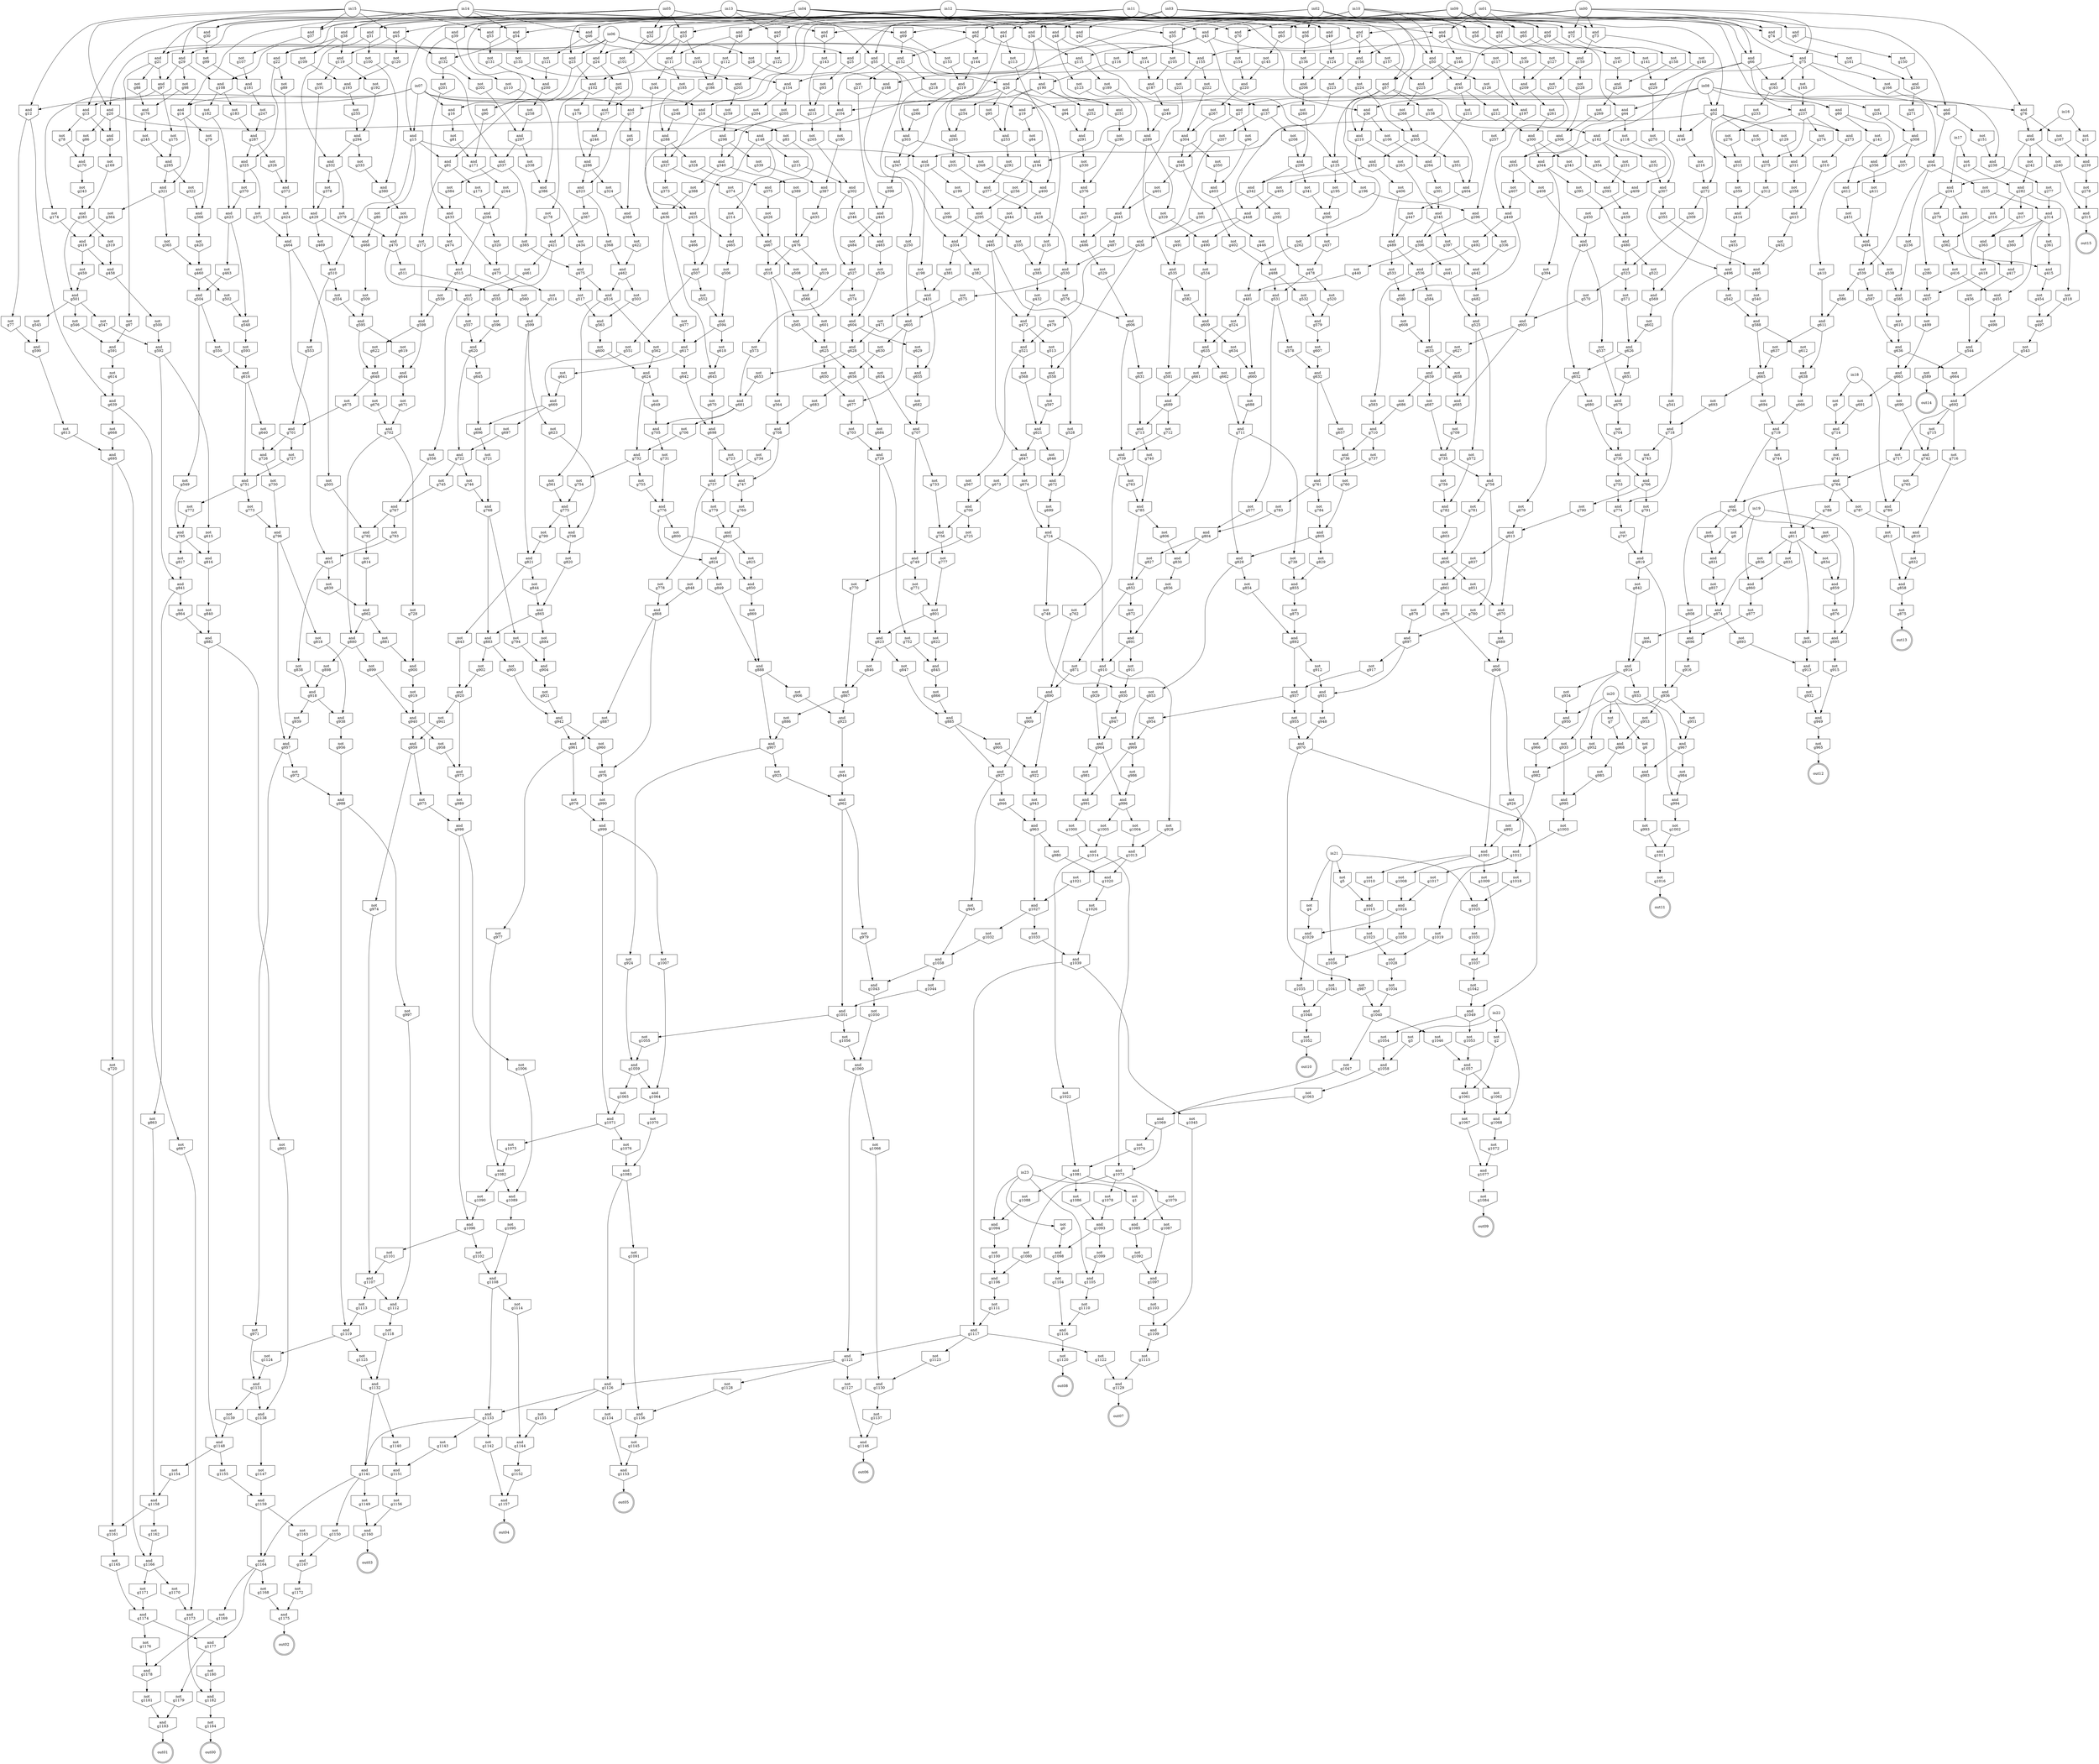 strict digraph "" {
in23 [label="in23", shape=circle];
in22 [label="in22", shape=circle];
in21 [label="in21", shape=circle];
in20 [label="in20", shape=circle];
in19 [label="in19", shape=circle];
in18 [label="in18", shape=circle];
in17 [label="in17", shape=circle];
in16 [label="in16", shape=circle];
in15 [label="in15", shape=circle];
in14 [label="in14", shape=circle];
in13 [label="in13", shape=circle];
in12 [label="in12", shape=circle];
in11 [label="in11", shape=circle];
in10 [label="in10", shape=circle];
in09 [label="in09", shape=circle];
in08 [label="in08", shape=circle];
in07 [label="in07", shape=circle];
in06 [label="in06", shape=circle];
in05 [label="in05", shape=circle];
in04 [label="in04", shape=circle];
in03 [label="in03", shape=circle];
in02 [label="in02", shape=circle];
in01 [label="in01", shape=circle];
in00 [label="in00", shape=circle];
g0 [label="not\ng0", shape=invhouse];
g1 [label="not\ng1", shape=invhouse];
g2 [label="not\ng2", shape=invhouse];
g3 [label="not\ng3", shape=invhouse];
g4 [label="not\ng4", shape=invhouse];
g5 [label="not\ng5", shape=invhouse];
g6 [label="not\ng6", shape=invhouse];
g7 [label="not\ng7", shape=invhouse];
g8 [label="not\ng8", shape=invhouse];
g9 [label="not\ng9", shape=invhouse];
g10 [label="not\ng10", shape=invhouse];
g11 [label="not\ng11", shape=invhouse];
g12 [label="and\ng12", shape=invhouse];
g13 [label="and\ng13", shape=invhouse];
g14 [label="and\ng14", shape=invhouse];
g15 [label="and\ng15", shape=invhouse];
g16 [label="and\ng16", shape=invhouse];
g17 [label="and\ng17", shape=invhouse];
g18 [label="and\ng18", shape=invhouse];
g19 [label="and\ng19", shape=invhouse];
g20 [label="and\ng20", shape=invhouse];
g21 [label="and\ng21", shape=invhouse];
g22 [label="and\ng22", shape=invhouse];
g23 [label="and\ng23", shape=invhouse];
g24 [label="and\ng24", shape=invhouse];
g25 [label="and\ng25", shape=invhouse];
g26 [label="and\ng26", shape=invhouse];
g27 [label="and\ng27", shape=invhouse];
g28 [label="not\ng28", shape=invhouse];
g29 [label="and\ng29", shape=invhouse];
g30 [label="and\ng30", shape=invhouse];
g31 [label="and\ng31", shape=invhouse];
g32 [label="and\ng32", shape=invhouse];
g33 [label="and\ng33", shape=invhouse];
g34 [label="and\ng34", shape=invhouse];
g35 [label="and\ng35", shape=invhouse];
g36 [label="and\ng36", shape=invhouse];
g37 [label="and\ng37", shape=invhouse];
g38 [label="and\ng38", shape=invhouse];
g39 [label="and\ng39", shape=invhouse];
g40 [label="and\ng40", shape=invhouse];
g41 [label="and\ng41", shape=invhouse];
g42 [label="and\ng42", shape=invhouse];
g43 [label="and\ng43", shape=invhouse];
g44 [label="and\ng44", shape=invhouse];
g45 [label="and\ng45", shape=invhouse];
g46 [label="and\ng46", shape=invhouse];
g47 [label="and\ng47", shape=invhouse];
g48 [label="and\ng48", shape=invhouse];
g49 [label="and\ng49", shape=invhouse];
g50 [label="and\ng50", shape=invhouse];
g51 [label="and\ng51", shape=invhouse];
g52 [label="and\ng52", shape=invhouse];
g53 [label="and\ng53", shape=invhouse];
g54 [label="and\ng54", shape=invhouse];
g55 [label="and\ng55", shape=invhouse];
g56 [label="and\ng56", shape=invhouse];
g57 [label="and\ng57", shape=invhouse];
g58 [label="and\ng58", shape=invhouse];
g59 [label="and\ng59", shape=invhouse];
g60 [label="and\ng60", shape=invhouse];
g61 [label="and\ng61", shape=invhouse];
g62 [label="and\ng62", shape=invhouse];
g63 [label="and\ng63", shape=invhouse];
g64 [label="and\ng64", shape=invhouse];
g65 [label="and\ng65", shape=invhouse];
g66 [label="and\ng66", shape=invhouse];
g67 [label="and\ng67", shape=invhouse];
g68 [label="and\ng68", shape=invhouse];
g69 [label="and\ng69", shape=invhouse];
g70 [label="and\ng70", shape=invhouse];
g71 [label="and\ng71", shape=invhouse];
g72 [label="and\ng72", shape=invhouse];
g73 [label="and\ng73", shape=invhouse];
g74 [label="and\ng74", shape=invhouse];
g75 [label="and\ng75", shape=invhouse];
g76 [label="and\ng76", shape=invhouse];
g77 [label="not\ng77", shape=invhouse];
g78 [label="not\ng78", shape=invhouse];
g79 [label="not\ng79", shape=invhouse];
g80 [label="not\ng80", shape=invhouse];
g81 [label="not\ng81", shape=invhouse];
g82 [label="not\ng82", shape=invhouse];
g83 [label="not\ng83", shape=invhouse];
g84 [label="not\ng84", shape=invhouse];
g85 [label="and\ng85", shape=invhouse];
g86 [label="not\ng86", shape=invhouse];
g87 [label="not\ng87", shape=invhouse];
g88 [label="not\ng88", shape=invhouse];
g89 [label="not\ng89", shape=invhouse];
g90 [label="not\ng90", shape=invhouse];
g91 [label="and\ng91", shape=invhouse];
g92 [label="not\ng92", shape=invhouse];
g93 [label="not\ng93", shape=invhouse];
g94 [label="not\ng94", shape=invhouse];
g95 [label="not\ng95", shape=invhouse];
g96 [label="not\ng96", shape=invhouse];
g97 [label="and\ng97", shape=invhouse];
g98 [label="not\ng98", shape=invhouse];
g99 [label="not\ng99", shape=invhouse];
g100 [label="not\ng100", shape=invhouse];
g101 [label="not\ng101", shape=invhouse];
g102 [label="and\ng102", shape=invhouse];
g103 [label="not\ng103", shape=invhouse];
g104 [label="and\ng104", shape=invhouse];
g105 [label="not\ng105", shape=invhouse];
g106 [label="not\ng106", shape=invhouse];
g107 [label="not\ng107", shape=invhouse];
g108 [label="and\ng108", shape=invhouse];
g109 [label="not\ng109", shape=invhouse];
g110 [label="not\ng110", shape=invhouse];
g111 [label="and\ng111", shape=invhouse];
g112 [label="not\ng112", shape=invhouse];
g113 [label="not\ng113", shape=invhouse];
g114 [label="not\ng114", shape=invhouse];
g115 [label="and\ng115", shape=invhouse];
g116 [label="not\ng116", shape=invhouse];
g117 [label="not\ng117", shape=invhouse];
g118 [label="not\ng118", shape=invhouse];
g119 [label="and\ng119", shape=invhouse];
g120 [label="not\ng120", shape=invhouse];
g121 [label="not\ng121", shape=invhouse];
g122 [label="not\ng122", shape=invhouse];
g123 [label="not\ng123", shape=invhouse];
g124 [label="not\ng124", shape=invhouse];
g125 [label="and\ng125", shape=invhouse];
g126 [label="not\ng126", shape=invhouse];
g127 [label="not\ng127", shape=invhouse];
g128 [label="and\ng128", shape=invhouse];
g129 [label="not\ng129", shape=invhouse];
g130 [label="not\ng130", shape=invhouse];
g131 [label="not\ng131", shape=invhouse];
g132 [label="and\ng132", shape=invhouse];
g133 [label="not\ng133", shape=invhouse];
g134 [label="and\ng134", shape=invhouse];
g135 [label="not\ng135", shape=invhouse];
g136 [label="not\ng136", shape=invhouse];
g137 [label="and\ng137", shape=invhouse];
g138 [label="not\ng138", shape=invhouse];
g139 [label="not\ng139", shape=invhouse];
g140 [label="and\ng140", shape=invhouse];
g141 [label="not\ng141", shape=invhouse];
g142 [label="not\ng142", shape=invhouse];
g143 [label="not\ng143", shape=invhouse];
g144 [label="not\ng144", shape=invhouse];
g145 [label="not\ng145", shape=invhouse];
g146 [label="not\ng146", shape=invhouse];
g147 [label="not\ng147", shape=invhouse];
g148 [label="and\ng148", shape=invhouse];
g149 [label="and\ng149", shape=invhouse];
g150 [label="not\ng150", shape=invhouse];
g151 [label="not\ng151", shape=invhouse];
g152 [label="and\ng152", shape=invhouse];
g153 [label="not\ng153", shape=invhouse];
g154 [label="not\ng154", shape=invhouse];
g155 [label="and\ng155", shape=invhouse];
g156 [label="and\ng156", shape=invhouse];
g157 [label="not\ng157", shape=invhouse];
g158 [label="not\ng158", shape=invhouse];
g159 [label="and\ng159", shape=invhouse];
g160 [label="not\ng160", shape=invhouse];
g161 [label="not\ng161", shape=invhouse];
g162 [label="and\ng162", shape=invhouse];
g163 [label="and\ng163", shape=invhouse];
g164 [label="and\ng164", shape=invhouse];
g165 [label="not\ng165", shape=invhouse];
g166 [label="not\ng166", shape=invhouse];
g167 [label="not\ng167", shape=invhouse];
g168 [label="and\ng168", shape=invhouse];
g169 [label="not\ng169", shape=invhouse];
g170 [label="and\ng170", shape=invhouse];
g171 [label="and\ng171", shape=invhouse];
g172 [label="not\ng172", shape=invhouse];
g173 [label="not\ng173", shape=invhouse];
g174 [label="not\ng174", shape=invhouse];
g175 [label="not\ng175", shape=invhouse];
g176 [label="and\ng176", shape=invhouse];
g177 [label="and\ng177", shape=invhouse];
g178 [label="not\ng178", shape=invhouse];
g179 [label="not\ng179", shape=invhouse];
g180 [label="not\ng180", shape=invhouse];
g181 [label="and\ng181", shape=invhouse];
g182 [label="not\ng182", shape=invhouse];
g183 [label="not\ng183", shape=invhouse];
g184 [label="not\ng184", shape=invhouse];
g185 [label="not\ng185", shape=invhouse];
g186 [label="and\ng186", shape=invhouse];
g187 [label="and\ng187", shape=invhouse];
g188 [label="and\ng188", shape=invhouse];
g189 [label="not\ng189", shape=invhouse];
g190 [label="and\ng190", shape=invhouse];
g191 [label="not\ng191", shape=invhouse];
g192 [label="not\ng192", shape=invhouse];
g193 [label="and\ng193", shape=invhouse];
g194 [label="and\ng194", shape=invhouse];
g195 [label="not\ng195", shape=invhouse];
g196 [label="not\ng196", shape=invhouse];
g197 [label="and\ng197", shape=invhouse];
g198 [label="not\ng198", shape=invhouse];
g199 [label="not\ng199", shape=invhouse];
g200 [label="and\ng200", shape=invhouse];
g201 [label="not\ng201", shape=invhouse];
g202 [label="not\ng202", shape=invhouse];
g203 [label="and\ng203", shape=invhouse];
g204 [label="not\ng204", shape=invhouse];
g205 [label="not\ng205", shape=invhouse];
g206 [label="and\ng206", shape=invhouse];
g207 [label="not\ng207", shape=invhouse];
g208 [label="not\ng208", shape=invhouse];
g209 [label="and\ng209", shape=invhouse];
g210 [label="and\ng210", shape=invhouse];
g211 [label="not\ng211", shape=invhouse];
g212 [label="not\ng212", shape=invhouse];
g213 [label="and\ng213", shape=invhouse];
g214 [label="not\ng214", shape=invhouse];
g215 [label="not\ng215", shape=invhouse];
g216 [label="not\ng216", shape=invhouse];
g217 [label="not\ng217", shape=invhouse];
g218 [label="not\ng218", shape=invhouse];
g219 [label="and\ng219", shape=invhouse];
g220 [label="and\ng220", shape=invhouse];
g221 [label="not\ng221", shape=invhouse];
g222 [label="not\ng222", shape=invhouse];
g223 [label="not\ng223", shape=invhouse];
g224 [label="not\ng224", shape=invhouse];
g225 [label="and\ng225", shape=invhouse];
g226 [label="and\ng226", shape=invhouse];
g227 [label="not\ng227", shape=invhouse];
g228 [label="not\ng228", shape=invhouse];
g229 [label="and\ng229", shape=invhouse];
g230 [label="and\ng230", shape=invhouse];
g231 [label="not\ng231", shape=invhouse];
g232 [label="not\ng232", shape=invhouse];
g233 [label="not\ng233", shape=invhouse];
g234 [label="not\ng234", shape=invhouse];
g235 [label="not\ng235", shape=invhouse];
g236 [label="not\ng236", shape=invhouse];
g237 [label="and\ng237", shape=invhouse];
g238 [label="and\ng238", shape=invhouse];
g239 [label="and\ng239", shape=invhouse];
g240 [label="not\ng240", shape=invhouse];
g241 [label="and\ng241", shape=invhouse];
g242 [label="not\ng242", shape=invhouse];
g243 [label="not\ng243", shape=invhouse];
g244 [label="not\ng244", shape=invhouse];
g245 [label="not\ng245", shape=invhouse];
g246 [label="not\ng246", shape=invhouse];
g247 [label="not\ng247", shape=invhouse];
g248 [label="not\ng248", shape=invhouse];
g249 [label="not\ng249", shape=invhouse];
g250 [label="not\ng250", shape=invhouse];
g251 [label="and\ng251", shape=invhouse];
g252 [label="not\ng252", shape=invhouse];
g253 [label="and\ng253", shape=invhouse];
g254 [label="not\ng254", shape=invhouse];
g255 [label="not\ng255", shape=invhouse];
g256 [label="not\ng256", shape=invhouse];
g257 [label="not\ng257", shape=invhouse];
g258 [label="not\ng258", shape=invhouse];
g259 [label="not\ng259", shape=invhouse];
g260 [label="not\ng260", shape=invhouse];
g261 [label="not\ng261", shape=invhouse];
g262 [label="not\ng262", shape=invhouse];
g263 [label="not\ng263", shape=invhouse];
g264 [label="and\ng264", shape=invhouse];
g265 [label="not\ng265", shape=invhouse];
g266 [label="not\ng266", shape=invhouse];
g267 [label="not\ng267", shape=invhouse];
g268 [label="not\ng268", shape=invhouse];
g269 [label="not\ng269", shape=invhouse];
g270 [label="not\ng270", shape=invhouse];
g271 [label="not\ng271", shape=invhouse];
g272 [label="and\ng272", shape=invhouse];
g273 [label="and\ng273", shape=invhouse];
g274 [label="not\ng274", shape=invhouse];
g275 [label="and\ng275", shape=invhouse];
g276 [label="not\ng276", shape=invhouse];
g277 [label="not\ng277", shape=invhouse];
g278 [label="not\ng278", shape=invhouse];
g279 [label="not\ng279", shape=invhouse];
g280 [label="not\ng280", shape=invhouse];
g281 [label="not\ng281", shape=invhouse];
g282 [label="and\ng282", shape=invhouse];
g283 [label="and\ng283", shape=invhouse];
g284 [label="and\ng284", shape=invhouse];
g285 [label="and\ng285", shape=invhouse];
g286 [label="and\ng286", shape=invhouse];
g287 [label="and\ng287", shape=invhouse];
g288 [label="and\ng288", shape=invhouse];
g289 [label="and\ng289", shape=invhouse];
g290 [label="not\ng290", shape=invhouse];
g291 [label="and\ng291", shape=invhouse];
g292 [label="not\ng292", shape=invhouse];
g293 [label="and\ng293", shape=invhouse];
g294 [label="and\ng294", shape=invhouse];
g295 [label="and\ng295", shape=invhouse];
g296 [label="and\ng296", shape=invhouse];
g297 [label="and\ng297", shape=invhouse];
g298 [label="and\ng298", shape=invhouse];
g299 [label="and\ng299", shape=invhouse];
g300 [label="and\ng300", shape=invhouse];
g301 [label="not\ng301", shape=invhouse];
g302 [label="and\ng302", shape=invhouse];
g303 [label="and\ng303", shape=invhouse];
g304 [label="and\ng304", shape=invhouse];
g305 [label="and\ng305", shape=invhouse];
g306 [label="and\ng306", shape=invhouse];
g307 [label="and\ng307", shape=invhouse];
g308 [label="and\ng308", shape=invhouse];
g309 [label="not\ng309", shape=invhouse];
g310 [label="not\ng310", shape=invhouse];
g311 [label="and\ng311", shape=invhouse];
g312 [label="not\ng312", shape=invhouse];
g313 [label="and\ng313", shape=invhouse];
g314 [label="and\ng314", shape=invhouse];
g315 [label="and\ng315", shape=invhouse];
g316 [label="not\ng316", shape=invhouse];
g317 [label="not\ng317", shape=invhouse];
g318 [label="not\ng318", shape=invhouse];
g319 [label="not\ng319", shape=invhouse];
g320 [label="not\ng320", shape=invhouse];
g321 [label="and\ng321", shape=invhouse];
g322 [label="not\ng322", shape=invhouse];
g323 [label="and\ng323", shape=invhouse];
g324 [label="not\ng324", shape=invhouse];
g325 [label="and\ng325", shape=invhouse];
g326 [label="not\ng326", shape=invhouse];
g327 [label="and\ng327", shape=invhouse];
g328 [label="not\ng328", shape=invhouse];
g329 [label="not\ng329", shape=invhouse];
g330 [label="not\ng330", shape=invhouse];
g331 [label="not\ng331", shape=invhouse];
g332 [label="and\ng332", shape=invhouse];
g333 [label="not\ng333", shape=invhouse];
g334 [label="and\ng334", shape=invhouse];
g335 [label="not\ng335", shape=invhouse];
g336 [label="not\ng336", shape=invhouse];
g337 [label="and\ng337", shape=invhouse];
g338 [label="not\ng338", shape=invhouse];
g339 [label="not\ng339", shape=invhouse];
g340 [label="and\ng340", shape=invhouse];
g341 [label="not\ng341", shape=invhouse];
g342 [label="and\ng342", shape=invhouse];
g343 [label="not\ng343", shape=invhouse];
g344 [label="and\ng344", shape=invhouse];
g345 [label="and\ng345", shape=invhouse];
g346 [label="not\ng346", shape=invhouse];
g347 [label="and\ng347", shape=invhouse];
g348 [label="not\ng348", shape=invhouse];
g349 [label="and\ng349", shape=invhouse];
g350 [label="not\ng350", shape=invhouse];
g351 [label="not\ng351", shape=invhouse];
g352 [label="and\ng352", shape=invhouse];
g353 [label="and\ng353", shape=invhouse];
g354 [label="not\ng354", shape=invhouse];
g355 [label="not\ng355", shape=invhouse];
g356 [label="and\ng356", shape=invhouse];
g357 [label="not\ng357", shape=invhouse];
g358 [label="not\ng358", shape=invhouse];
g359 [label="not\ng359", shape=invhouse];
g360 [label="not\ng360", shape=invhouse];
g361 [label="not\ng361", shape=invhouse];
out15 [label="out15", shape=doublecircle];
g362 [label="and\ng362", shape=invhouse];
g363 [label="and\ng363", shape=invhouse];
g364 [label="not\ng364", shape=invhouse];
g365 [label="not\ng365", shape=invhouse];
g366 [label="and\ng366", shape=invhouse];
g367 [label="not\ng367", shape=invhouse];
g368 [label="not\ng368", shape=invhouse];
g369 [label="and\ng369", shape=invhouse];
g370 [label="not\ng370", shape=invhouse];
g371 [label="not\ng371", shape=invhouse];
g372 [label="and\ng372", shape=invhouse];
g373 [label="not\ng373", shape=invhouse];
g374 [label="not\ng374", shape=invhouse];
g375 [label="and\ng375", shape=invhouse];
g376 [label="and\ng376", shape=invhouse];
g377 [label="and\ng377", shape=invhouse];
g378 [label="not\ng378", shape=invhouse];
g379 [label="not\ng379", shape=invhouse];
g380 [label="and\ng380", shape=invhouse];
g381 [label="not\ng381", shape=invhouse];
g382 [label="not\ng382", shape=invhouse];
g383 [label="and\ng383", shape=invhouse];
g384 [label="not\ng384", shape=invhouse];
g385 [label="not\ng385", shape=invhouse];
g386 [label="and\ng386", shape=invhouse];
g387 [label="and\ng387", shape=invhouse];
g388 [label="not\ng388", shape=invhouse];
g389 [label="not\ng389", shape=invhouse];
g390 [label="and\ng390", shape=invhouse];
g391 [label="not\ng391", shape=invhouse];
g392 [label="not\ng392", shape=invhouse];
g393 [label="and\ng393", shape=invhouse];
g394 [label="not\ng394", shape=invhouse];
g395 [label="not\ng395", shape=invhouse];
g396 [label="and\ng396", shape=invhouse];
g397 [label="not\ng397", shape=invhouse];
g398 [label="not\ng398", shape=invhouse];
g399 [label="not\ng399", shape=invhouse];
g400 [label="and\ng400", shape=invhouse];
g401 [label="not\ng401", shape=invhouse];
g402 [label="not\ng402", shape=invhouse];
g403 [label="and\ng403", shape=invhouse];
g404 [label="and\ng404", shape=invhouse];
g405 [label="not\ng405", shape=invhouse];
g406 [label="not\ng406", shape=invhouse];
g407 [label="not\ng407", shape=invhouse];
g408 [label="not\ng408", shape=invhouse];
g409 [label="and\ng409", shape=invhouse];
g410 [label="not\ng410", shape=invhouse];
g411 [label="not\ng411", shape=invhouse];
g412 [label="and\ng412", shape=invhouse];
g413 [label="and\ng413", shape=invhouse];
g414 [label="and\ng414", shape=invhouse];
g415 [label="and\ng415", shape=invhouse];
g416 [label="not\ng416", shape=invhouse];
g417 [label="and\ng417", shape=invhouse];
g418 [label="not\ng418", shape=invhouse];
g419 [label="and\ng419", shape=invhouse];
g420 [label="not\ng420", shape=invhouse];
g421 [label="and\ng421", shape=invhouse];
g422 [label="not\ng422", shape=invhouse];
g423 [label="and\ng423", shape=invhouse];
g424 [label="not\ng424", shape=invhouse];
g425 [label="and\ng425", shape=invhouse];
g426 [label="not\ng426", shape=invhouse];
g427 [label="not\ng427", shape=invhouse];
g428 [label="not\ng428", shape=invhouse];
g429 [label="and\ng429", shape=invhouse];
g430 [label="not\ng430", shape=invhouse];
g431 [label="and\ng431", shape=invhouse];
g432 [label="not\ng432", shape=invhouse];
g433 [label="and\ng433", shape=invhouse];
g434 [label="not\ng434", shape=invhouse];
g435 [label="not\ng435", shape=invhouse];
g436 [label="and\ng436", shape=invhouse];
g437 [label="not\ng437", shape=invhouse];
g438 [label="and\ng438", shape=invhouse];
g439 [label="not\ng439", shape=invhouse];
g440 [label="not\ng440", shape=invhouse];
g441 [label="not\ng441", shape=invhouse];
g442 [label="and\ng442", shape=invhouse];
g443 [label="and\ng443", shape=invhouse];
g444 [label="not\ng444", shape=invhouse];
g445 [label="and\ng445", shape=invhouse];
g446 [label="not\ng446", shape=invhouse];
g447 [label="not\ng447", shape=invhouse];
g448 [label="and\ng448", shape=invhouse];
g449 [label="and\ng449", shape=invhouse];
g450 [label="not\ng450", shape=invhouse];
g451 [label="not\ng451", shape=invhouse];
g452 [label="not\ng452", shape=invhouse];
g453 [label="not\ng453", shape=invhouse];
g454 [label="not\ng454", shape=invhouse];
g455 [label="and\ng455", shape=invhouse];
g456 [label="not\ng456", shape=invhouse];
g457 [label="and\ng457", shape=invhouse];
g458 [label="and\ng458", shape=invhouse];
g459 [label="not\ng459", shape=invhouse];
g460 [label="and\ng460", shape=invhouse];
g461 [label="not\ng461", shape=invhouse];
g462 [label="and\ng462", shape=invhouse];
g463 [label="not\ng463", shape=invhouse];
g464 [label="and\ng464", shape=invhouse];
g465 [label="and\ng465", shape=invhouse];
g466 [label="not\ng466", shape=invhouse];
g467 [label="and\ng467", shape=invhouse];
g468 [label="and\ng468", shape=invhouse];
g469 [label="not\ng469", shape=invhouse];
g470 [label="and\ng470", shape=invhouse];
g471 [label="not\ng471", shape=invhouse];
g472 [label="and\ng472", shape=invhouse];
g473 [label="and\ng473", shape=invhouse];
g474 [label="not\ng474", shape=invhouse];
g475 [label="and\ng475", shape=invhouse];
g476 [label="and\ng476", shape=invhouse];
g477 [label="not\ng477", shape=invhouse];
g478 [label="and\ng478", shape=invhouse];
g479 [label="not\ng479", shape=invhouse];
g480 [label="and\ng480", shape=invhouse];
g481 [label="and\ng481", shape=invhouse];
g482 [label="not\ng482", shape=invhouse];
g483 [label="and\ng483", shape=invhouse];
g484 [label="not\ng484", shape=invhouse];
g485 [label="and\ng485", shape=invhouse];
g486 [label="and\ng486", shape=invhouse];
g487 [label="not\ng487", shape=invhouse];
g488 [label="and\ng488", shape=invhouse];
g489 [label="and\ng489", shape=invhouse];
g490 [label="and\ng490", shape=invhouse];
g491 [label="not\ng491", shape=invhouse];
g492 [label="not\ng492", shape=invhouse];
g493 [label="and\ng493", shape=invhouse];
g494 [label="and\ng494", shape=invhouse];
g495 [label="and\ng495", shape=invhouse];
g496 [label="and\ng496", shape=invhouse];
g497 [label="and\ng497", shape=invhouse];
g498 [label="not\ng498", shape=invhouse];
g499 [label="not\ng499", shape=invhouse];
g500 [label="not\ng500", shape=invhouse];
g501 [label="and\ng501", shape=invhouse];
g502 [label="not\ng502", shape=invhouse];
g503 [label="not\ng503", shape=invhouse];
g504 [label="and\ng504", shape=invhouse];
g505 [label="not\ng505", shape=invhouse];
g506 [label="not\ng506", shape=invhouse];
g507 [label="and\ng507", shape=invhouse];
g508 [label="not\ng508", shape=invhouse];
g509 [label="not\ng509", shape=invhouse];
g510 [label="and\ng510", shape=invhouse];
g511 [label="not\ng511", shape=invhouse];
g512 [label="and\ng512", shape=invhouse];
g513 [label="not\ng513", shape=invhouse];
g514 [label="not\ng514", shape=invhouse];
g515 [label="and\ng515", shape=invhouse];
g516 [label="and\ng516", shape=invhouse];
g517 [label="not\ng517", shape=invhouse];
g518 [label="and\ng518", shape=invhouse];
g519 [label="not\ng519", shape=invhouse];
g520 [label="not\ng520", shape=invhouse];
g521 [label="and\ng521", shape=invhouse];
g522 [label="not\ng522", shape=invhouse];
g523 [label="and\ng523", shape=invhouse];
g524 [label="not\ng524", shape=invhouse];
g525 [label="and\ng525", shape=invhouse];
g526 [label="not\ng526", shape=invhouse];
g527 [label="and\ng527", shape=invhouse];
g528 [label="not\ng528", shape=invhouse];
g529 [label="not\ng529", shape=invhouse];
g530 [label="and\ng530", shape=invhouse];
g531 [label="and\ng531", shape=invhouse];
g532 [label="not\ng532", shape=invhouse];
g533 [label="not\ng533", shape=invhouse];
g534 [label="not\ng534", shape=invhouse];
g535 [label="and\ng535", shape=invhouse];
g536 [label="and\ng536", shape=invhouse];
g537 [label="not\ng537", shape=invhouse];
g538 [label="not\ng538", shape=invhouse];
g539 [label="and\ng539", shape=invhouse];
g540 [label="not\ng540", shape=invhouse];
g541 [label="not\ng541", shape=invhouse];
g542 [label="not\ng542", shape=invhouse];
g543 [label="not\ng543", shape=invhouse];
g544 [label="and\ng544", shape=invhouse];
g545 [label="not\ng545", shape=invhouse];
g546 [label="not\ng546", shape=invhouse];
g547 [label="not\ng547", shape=invhouse];
g548 [label="and\ng548", shape=invhouse];
g549 [label="not\ng549", shape=invhouse];
g550 [label="not\ng550", shape=invhouse];
g551 [label="not\ng551", shape=invhouse];
g552 [label="not\ng552", shape=invhouse];
g553 [label="not\ng553", shape=invhouse];
g554 [label="not\ng554", shape=invhouse];
g555 [label="and\ng555", shape=invhouse];
g556 [label="not\ng556", shape=invhouse];
g557 [label="not\ng557", shape=invhouse];
g558 [label="and\ng558", shape=invhouse];
g559 [label="not\ng559", shape=invhouse];
g560 [label="not\ng560", shape=invhouse];
g561 [label="not\ng561", shape=invhouse];
g562 [label="not\ng562", shape=invhouse];
g563 [label="and\ng563", shape=invhouse];
g564 [label="not\ng564", shape=invhouse];
g565 [label="not\ng565", shape=invhouse];
g566 [label="and\ng566", shape=invhouse];
g567 [label="not\ng567", shape=invhouse];
g568 [label="not\ng568", shape=invhouse];
g569 [label="and\ng569", shape=invhouse];
g570 [label="not\ng570", shape=invhouse];
g571 [label="not\ng571", shape=invhouse];
g572 [label="not\ng572", shape=invhouse];
g573 [label="not\ng573", shape=invhouse];
g574 [label="not\ng574", shape=invhouse];
g575 [label="not\ng575", shape=invhouse];
g576 [label="not\ng576", shape=invhouse];
g577 [label="not\ng577", shape=invhouse];
g578 [label="not\ng578", shape=invhouse];
g579 [label="and\ng579", shape=invhouse];
g580 [label="and\ng580", shape=invhouse];
g581 [label="not\ng581", shape=invhouse];
g582 [label="not\ng582", shape=invhouse];
g583 [label="not\ng583", shape=invhouse];
g584 [label="not\ng584", shape=invhouse];
g585 [label="and\ng585", shape=invhouse];
g586 [label="not\ng586", shape=invhouse];
g587 [label="not\ng587", shape=invhouse];
g588 [label="and\ng588", shape=invhouse];
g589 [label="not\ng589", shape=invhouse];
g590 [label="and\ng590", shape=invhouse];
g591 [label="and\ng591", shape=invhouse];
g592 [label="and\ng592", shape=invhouse];
g593 [label="not\ng593", shape=invhouse];
g594 [label="and\ng594", shape=invhouse];
g595 [label="and\ng595", shape=invhouse];
g596 [label="not\ng596", shape=invhouse];
g597 [label="not\ng597", shape=invhouse];
g598 [label="and\ng598", shape=invhouse];
g599 [label="and\ng599", shape=invhouse];
g600 [label="not\ng600", shape=invhouse];
g601 [label="not\ng601", shape=invhouse];
g602 [label="not\ng602", shape=invhouse];
g603 [label="and\ng603", shape=invhouse];
g604 [label="and\ng604", shape=invhouse];
g605 [label="and\ng605", shape=invhouse];
g606 [label="and\ng606", shape=invhouse];
g607 [label="not\ng607", shape=invhouse];
g608 [label="not\ng608", shape=invhouse];
g609 [label="and\ng609", shape=invhouse];
g610 [label="not\ng610", shape=invhouse];
g611 [label="and\ng611", shape=invhouse];
g612 [label="not\ng612", shape=invhouse];
out14 [label="out14", shape=doublecircle];
g613 [label="not\ng613", shape=invhouse];
g614 [label="not\ng614", shape=invhouse];
g615 [label="not\ng615", shape=invhouse];
g616 [label="and\ng616", shape=invhouse];
g617 [label="and\ng617", shape=invhouse];
g618 [label="not\ng618", shape=invhouse];
g619 [label="not\ng619", shape=invhouse];
g620 [label="and\ng620", shape=invhouse];
g621 [label="and\ng621", shape=invhouse];
g622 [label="not\ng622", shape=invhouse];
g623 [label="not\ng623", shape=invhouse];
g624 [label="and\ng624", shape=invhouse];
g625 [label="and\ng625", shape=invhouse];
g626 [label="and\ng626", shape=invhouse];
g627 [label="not\ng627", shape=invhouse];
g628 [label="and\ng628", shape=invhouse];
g629 [label="not\ng629", shape=invhouse];
g630 [label="not\ng630", shape=invhouse];
g631 [label="not\ng631", shape=invhouse];
g632 [label="and\ng632", shape=invhouse];
g633 [label="and\ng633", shape=invhouse];
g634 [label="not\ng634", shape=invhouse];
g635 [label="and\ng635", shape=invhouse];
g636 [label="and\ng636", shape=invhouse];
g637 [label="not\ng637", shape=invhouse];
g638 [label="and\ng638", shape=invhouse];
g639 [label="and\ng639", shape=invhouse];
g640 [label="not\ng640", shape=invhouse];
g641 [label="not\ng641", shape=invhouse];
g642 [label="not\ng642", shape=invhouse];
g643 [label="and\ng643", shape=invhouse];
g644 [label="and\ng644", shape=invhouse];
g645 [label="not\ng645", shape=invhouse];
g646 [label="not\ng646", shape=invhouse];
g647 [label="and\ng647", shape=invhouse];
g648 [label="and\ng648", shape=invhouse];
g649 [label="not\ng649", shape=invhouse];
g650 [label="not\ng650", shape=invhouse];
g651 [label="not\ng651", shape=invhouse];
g652 [label="and\ng652", shape=invhouse];
g653 [label="not\ng653", shape=invhouse];
g654 [label="not\ng654", shape=invhouse];
g655 [label="and\ng655", shape=invhouse];
g656 [label="and\ng656", shape=invhouse];
g657 [label="not\ng657", shape=invhouse];
g658 [label="not\ng658", shape=invhouse];
g659 [label="and\ng659", shape=invhouse];
g660 [label="and\ng660", shape=invhouse];
g661 [label="not\ng661", shape=invhouse];
g662 [label="not\ng662", shape=invhouse];
g663 [label="and\ng663", shape=invhouse];
g664 [label="not\ng664", shape=invhouse];
g665 [label="and\ng665", shape=invhouse];
g666 [label="not\ng666", shape=invhouse];
g667 [label="not\ng667", shape=invhouse];
g668 [label="not\ng668", shape=invhouse];
g669 [label="and\ng669", shape=invhouse];
g670 [label="not\ng670", shape=invhouse];
g671 [label="not\ng671", shape=invhouse];
g672 [label="and\ng672", shape=invhouse];
g673 [label="not\ng673", shape=invhouse];
g674 [label="not\ng674", shape=invhouse];
g675 [label="not\ng675", shape=invhouse];
g676 [label="not\ng676", shape=invhouse];
g677 [label="and\ng677", shape=invhouse];
g678 [label="and\ng678", shape=invhouse];
g679 [label="not\ng679", shape=invhouse];
g680 [label="not\ng680", shape=invhouse];
g681 [label="and\ng681", shape=invhouse];
g682 [label="not\ng682", shape=invhouse];
g683 [label="not\ng683", shape=invhouse];
g684 [label="not\ng684", shape=invhouse];
g685 [label="and\ng685", shape=invhouse];
g686 [label="not\ng686", shape=invhouse];
g687 [label="not\ng687", shape=invhouse];
g688 [label="not\ng688", shape=invhouse];
g689 [label="and\ng689", shape=invhouse];
g690 [label="not\ng690", shape=invhouse];
g691 [label="not\ng691", shape=invhouse];
g692 [label="and\ng692", shape=invhouse];
g693 [label="not\ng693", shape=invhouse];
g694 [label="not\ng694", shape=invhouse];
g695 [label="and\ng695", shape=invhouse];
g696 [label="and\ng696", shape=invhouse];
g697 [label="not\ng697", shape=invhouse];
g698 [label="and\ng698", shape=invhouse];
g699 [label="not\ng699", shape=invhouse];
g700 [label="and\ng700", shape=invhouse];
g701 [label="and\ng701", shape=invhouse];
g702 [label="and\ng702", shape=invhouse];
g703 [label="not\ng703", shape=invhouse];
g704 [label="not\ng704", shape=invhouse];
g705 [label="and\ng705", shape=invhouse];
g706 [label="not\ng706", shape=invhouse];
g707 [label="and\ng707", shape=invhouse];
g708 [label="and\ng708", shape=invhouse];
g709 [label="not\ng709", shape=invhouse];
g710 [label="and\ng710", shape=invhouse];
g711 [label="and\ng711", shape=invhouse];
g712 [label="not\ng712", shape=invhouse];
g713 [label="and\ng713", shape=invhouse];
g714 [label="and\ng714", shape=invhouse];
g715 [label="not\ng715", shape=invhouse];
g716 [label="not\ng716", shape=invhouse];
g717 [label="not\ng717", shape=invhouse];
g718 [label="and\ng718", shape=invhouse];
g719 [label="and\ng719", shape=invhouse];
g720 [label="not\ng720", shape=invhouse];
g721 [label="not\ng721", shape=invhouse];
g722 [label="and\ng722", shape=invhouse];
g723 [label="not\ng723", shape=invhouse];
g724 [label="and\ng724", shape=invhouse];
g725 [label="not\ng725", shape=invhouse];
g726 [label="and\ng726", shape=invhouse];
g727 [label="not\ng727", shape=invhouse];
g728 [label="not\ng728", shape=invhouse];
g729 [label="and\ng729", shape=invhouse];
g730 [label="and\ng730", shape=invhouse];
g731 [label="not\ng731", shape=invhouse];
g732 [label="and\ng732", shape=invhouse];
g733 [label="not\ng733", shape=invhouse];
g734 [label="not\ng734", shape=invhouse];
g735 [label="and\ng735", shape=invhouse];
g736 [label="and\ng736", shape=invhouse];
g737 [label="not\ng737", shape=invhouse];
g738 [label="not\ng738", shape=invhouse];
g739 [label="and\ng739", shape=invhouse];
g740 [label="not\ng740", shape=invhouse];
g741 [label="not\ng741", shape=invhouse];
g742 [label="and\ng742", shape=invhouse];
g743 [label="not\ng743", shape=invhouse];
g744 [label="not\ng744", shape=invhouse];
g745 [label="not\ng745", shape=invhouse];
g746 [label="not\ng746", shape=invhouse];
g747 [label="and\ng747", shape=invhouse];
g748 [label="not\ng748", shape=invhouse];
g749 [label="and\ng749", shape=invhouse];
g750 [label="not\ng750", shape=invhouse];
g751 [label="and\ng751", shape=invhouse];
g752 [label="not\ng752", shape=invhouse];
g753 [label="not\ng753", shape=invhouse];
g754 [label="not\ng754", shape=invhouse];
g755 [label="not\ng755", shape=invhouse];
g756 [label="and\ng756", shape=invhouse];
g757 [label="and\ng757", shape=invhouse];
g758 [label="and\ng758", shape=invhouse];
g759 [label="not\ng759", shape=invhouse];
g760 [label="not\ng760", shape=invhouse];
g761 [label="and\ng761", shape=invhouse];
g762 [label="not\ng762", shape=invhouse];
g763 [label="not\ng763", shape=invhouse];
g764 [label="and\ng764", shape=invhouse];
g765 [label="not\ng765", shape=invhouse];
g766 [label="and\ng766", shape=invhouse];
g767 [label="and\ng767", shape=invhouse];
g768 [label="and\ng768", shape=invhouse];
g769 [label="not\ng769", shape=invhouse];
g770 [label="not\ng770", shape=invhouse];
g771 [label="not\ng771", shape=invhouse];
g772 [label="not\ng772", shape=invhouse];
g773 [label="not\ng773", shape=invhouse];
g774 [label="and\ng774", shape=invhouse];
g775 [label="and\ng775", shape=invhouse];
g776 [label="and\ng776", shape=invhouse];
g777 [label="not\ng777", shape=invhouse];
g778 [label="not\ng778", shape=invhouse];
g779 [label="not\ng779", shape=invhouse];
g780 [label="not\ng780", shape=invhouse];
g781 [label="not\ng781", shape=invhouse];
g782 [label="and\ng782", shape=invhouse];
g783 [label="not\ng783", shape=invhouse];
g784 [label="not\ng784", shape=invhouse];
g785 [label="and\ng785", shape=invhouse];
g786 [label="and\ng786", shape=invhouse];
g787 [label="not\ng787", shape=invhouse];
g788 [label="not\ng788", shape=invhouse];
g789 [label="and\ng789", shape=invhouse];
g790 [label="not\ng790", shape=invhouse];
g791 [label="not\ng791", shape=invhouse];
g792 [label="and\ng792", shape=invhouse];
g793 [label="not\ng793", shape=invhouse];
g794 [label="not\ng794", shape=invhouse];
g795 [label="and\ng795", shape=invhouse];
g796 [label="and\ng796", shape=invhouse];
g797 [label="not\ng797", shape=invhouse];
g798 [label="and\ng798", shape=invhouse];
g799 [label="not\ng799", shape=invhouse];
g800 [label="not\ng800", shape=invhouse];
g801 [label="and\ng801", shape=invhouse];
g802 [label="and\ng802", shape=invhouse];
g803 [label="not\ng803", shape=invhouse];
g804 [label="and\ng804", shape=invhouse];
g805 [label="and\ng805", shape=invhouse];
g806 [label="not\ng806", shape=invhouse];
g807 [label="not\ng807", shape=invhouse];
g808 [label="not\ng808", shape=invhouse];
g809 [label="not\ng809", shape=invhouse];
g810 [label="and\ng810", shape=invhouse];
g811 [label="and\ng811", shape=invhouse];
g812 [label="not\ng812", shape=invhouse];
g813 [label="and\ng813", shape=invhouse];
g814 [label="not\ng814", shape=invhouse];
g815 [label="and\ng815", shape=invhouse];
g816 [label="and\ng816", shape=invhouse];
g817 [label="not\ng817", shape=invhouse];
g818 [label="not\ng818", shape=invhouse];
g819 [label="and\ng819", shape=invhouse];
g820 [label="not\ng820", shape=invhouse];
g821 [label="and\ng821", shape=invhouse];
g822 [label="not\ng822", shape=invhouse];
g823 [label="and\ng823", shape=invhouse];
g824 [label="and\ng824", shape=invhouse];
g825 [label="not\ng825", shape=invhouse];
g826 [label="and\ng826", shape=invhouse];
g827 [label="not\ng827", shape=invhouse];
g828 [label="and\ng828", shape=invhouse];
g829 [label="not\ng829", shape=invhouse];
g830 [label="and\ng830", shape=invhouse];
g831 [label="and\ng831", shape=invhouse];
g832 [label="not\ng832", shape=invhouse];
g833 [label="not\ng833", shape=invhouse];
g834 [label="not\ng834", shape=invhouse];
g835 [label="not\ng835", shape=invhouse];
g836 [label="not\ng836", shape=invhouse];
g837 [label="not\ng837", shape=invhouse];
g838 [label="not\ng838", shape=invhouse];
g839 [label="not\ng839", shape=invhouse];
g840 [label="not\ng840", shape=invhouse];
g841 [label="and\ng841", shape=invhouse];
g842 [label="not\ng842", shape=invhouse];
g843 [label="not\ng843", shape=invhouse];
g844 [label="not\ng844", shape=invhouse];
g845 [label="and\ng845", shape=invhouse];
g846 [label="not\ng846", shape=invhouse];
g847 [label="not\ng847", shape=invhouse];
g848 [label="not\ng848", shape=invhouse];
g849 [label="not\ng849", shape=invhouse];
g850 [label="and\ng850", shape=invhouse];
g851 [label="not\ng851", shape=invhouse];
g852 [label="and\ng852", shape=invhouse];
g853 [label="not\ng853", shape=invhouse];
g854 [label="not\ng854", shape=invhouse];
g855 [label="and\ng855", shape=invhouse];
g856 [label="not\ng856", shape=invhouse];
g857 [label="not\ng857", shape=invhouse];
g858 [label="and\ng858", shape=invhouse];
g859 [label="and\ng859", shape=invhouse];
g860 [label="and\ng860", shape=invhouse];
g861 [label="and\ng861", shape=invhouse];
g862 [label="and\ng862", shape=invhouse];
g863 [label="not\ng863", shape=invhouse];
g864 [label="not\ng864", shape=invhouse];
g865 [label="and\ng865", shape=invhouse];
g866 [label="not\ng866", shape=invhouse];
g867 [label="and\ng867", shape=invhouse];
g868 [label="and\ng868", shape=invhouse];
g869 [label="not\ng869", shape=invhouse];
g870 [label="and\ng870", shape=invhouse];
g871 [label="not\ng871", shape=invhouse];
g872 [label="not\ng872", shape=invhouse];
g873 [label="not\ng873", shape=invhouse];
g874 [label="and\ng874", shape=invhouse];
g875 [label="not\ng875", shape=invhouse];
g876 [label="not\ng876", shape=invhouse];
g877 [label="not\ng877", shape=invhouse];
g878 [label="not\ng878", shape=invhouse];
g879 [label="not\ng879", shape=invhouse];
g880 [label="and\ng880", shape=invhouse];
g881 [label="not\ng881", shape=invhouse];
g882 [label="and\ng882", shape=invhouse];
g883 [label="and\ng883", shape=invhouse];
g884 [label="not\ng884", shape=invhouse];
g885 [label="and\ng885", shape=invhouse];
g886 [label="not\ng886", shape=invhouse];
g887 [label="not\ng887", shape=invhouse];
g888 [label="and\ng888", shape=invhouse];
g889 [label="not\ng889", shape=invhouse];
g890 [label="and\ng890", shape=invhouse];
g891 [label="and\ng891", shape=invhouse];
g892 [label="and\ng892", shape=invhouse];
g893 [label="not\ng893", shape=invhouse];
g894 [label="not\ng894", shape=invhouse];
out13 [label="out13", shape=doublecircle];
g895 [label="and\ng895", shape=invhouse];
g896 [label="and\ng896", shape=invhouse];
g897 [label="and\ng897", shape=invhouse];
g898 [label="not\ng898", shape=invhouse];
g899 [label="not\ng899", shape=invhouse];
g900 [label="and\ng900", shape=invhouse];
g901 [label="not\ng901", shape=invhouse];
g902 [label="not\ng902", shape=invhouse];
g903 [label="not\ng903", shape=invhouse];
g904 [label="and\ng904", shape=invhouse];
g905 [label="not\ng905", shape=invhouse];
g906 [label="not\ng906", shape=invhouse];
g907 [label="and\ng907", shape=invhouse];
g908 [label="and\ng908", shape=invhouse];
g909 [label="not\ng909", shape=invhouse];
g910 [label="and\ng910", shape=invhouse];
g911 [label="not\ng911", shape=invhouse];
g912 [label="not\ng912", shape=invhouse];
g913 [label="and\ng913", shape=invhouse];
g914 [label="and\ng914", shape=invhouse];
g915 [label="not\ng915", shape=invhouse];
g916 [label="not\ng916", shape=invhouse];
g917 [label="not\ng917", shape=invhouse];
g918 [label="and\ng918", shape=invhouse];
g919 [label="not\ng919", shape=invhouse];
g920 [label="and\ng920", shape=invhouse];
g921 [label="not\ng921", shape=invhouse];
g922 [label="and\ng922", shape=invhouse];
g923 [label="and\ng923", shape=invhouse];
g924 [label="not\ng924", shape=invhouse];
g925 [label="not\ng925", shape=invhouse];
g926 [label="not\ng926", shape=invhouse];
g927 [label="and\ng927", shape=invhouse];
g928 [label="not\ng928", shape=invhouse];
g929 [label="not\ng929", shape=invhouse];
g930 [label="and\ng930", shape=invhouse];
g931 [label="and\ng931", shape=invhouse];
g932 [label="not\ng932", shape=invhouse];
g933 [label="not\ng933", shape=invhouse];
g934 [label="not\ng934", shape=invhouse];
g935 [label="not\ng935", shape=invhouse];
g936 [label="and\ng936", shape=invhouse];
g937 [label="and\ng937", shape=invhouse];
g938 [label="and\ng938", shape=invhouse];
g939 [label="not\ng939", shape=invhouse];
g940 [label="and\ng940", shape=invhouse];
g941 [label="not\ng941", shape=invhouse];
g942 [label="and\ng942", shape=invhouse];
g943 [label="not\ng943", shape=invhouse];
g944 [label="not\ng944", shape=invhouse];
g945 [label="not\ng945", shape=invhouse];
g946 [label="not\ng946", shape=invhouse];
g947 [label="not\ng947", shape=invhouse];
g948 [label="not\ng948", shape=invhouse];
g949 [label="and\ng949", shape=invhouse];
g950 [label="and\ng950", shape=invhouse];
g951 [label="not\ng951", shape=invhouse];
g952 [label="not\ng952", shape=invhouse];
g953 [label="not\ng953", shape=invhouse];
g954 [label="not\ng954", shape=invhouse];
g955 [label="not\ng955", shape=invhouse];
g956 [label="not\ng956", shape=invhouse];
g957 [label="and\ng957", shape=invhouse];
g958 [label="not\ng958", shape=invhouse];
g959 [label="and\ng959", shape=invhouse];
g960 [label="not\ng960", shape=invhouse];
g961 [label="and\ng961", shape=invhouse];
g962 [label="and\ng962", shape=invhouse];
g963 [label="and\ng963", shape=invhouse];
g964 [label="and\ng964", shape=invhouse];
g965 [label="not\ng965", shape=invhouse];
g966 [label="not\ng966", shape=invhouse];
g967 [label="and\ng967", shape=invhouse];
g968 [label="and\ng968", shape=invhouse];
g969 [label="and\ng969", shape=invhouse];
g970 [label="and\ng970", shape=invhouse];
g971 [label="not\ng971", shape=invhouse];
g972 [label="not\ng972", shape=invhouse];
g973 [label="and\ng973", shape=invhouse];
g974 [label="not\ng974", shape=invhouse];
g975 [label="not\ng975", shape=invhouse];
g976 [label="and\ng976", shape=invhouse];
g977 [label="not\ng977", shape=invhouse];
g978 [label="not\ng978", shape=invhouse];
g979 [label="not\ng979", shape=invhouse];
g980 [label="not\ng980", shape=invhouse];
g981 [label="not\ng981", shape=invhouse];
out12 [label="out12", shape=doublecircle];
g982 [label="and\ng982", shape=invhouse];
g983 [label="and\ng983", shape=invhouse];
g984 [label="not\ng984", shape=invhouse];
g985 [label="not\ng985", shape=invhouse];
g986 [label="not\ng986", shape=invhouse];
g987 [label="not\ng987", shape=invhouse];
g988 [label="and\ng988", shape=invhouse];
g989 [label="not\ng989", shape=invhouse];
g990 [label="not\ng990", shape=invhouse];
g991 [label="and\ng991", shape=invhouse];
g992 [label="not\ng992", shape=invhouse];
g993 [label="not\ng993", shape=invhouse];
g994 [label="and\ng994", shape=invhouse];
g995 [label="and\ng995", shape=invhouse];
g996 [label="and\ng996", shape=invhouse];
g997 [label="not\ng997", shape=invhouse];
g998 [label="and\ng998", shape=invhouse];
g999 [label="and\ng999", shape=invhouse];
g1000 [label="not\ng1000", shape=invhouse];
g1001 [label="and\ng1001", shape=invhouse];
g1002 [label="not\ng1002", shape=invhouse];
g1003 [label="not\ng1003", shape=invhouse];
g1004 [label="not\ng1004", shape=invhouse];
g1005 [label="not\ng1005", shape=invhouse];
g1006 [label="not\ng1006", shape=invhouse];
g1007 [label="not\ng1007", shape=invhouse];
g1008 [label="not\ng1008", shape=invhouse];
g1009 [label="not\ng1009", shape=invhouse];
g1010 [label="not\ng1010", shape=invhouse];
g1011 [label="and\ng1011", shape=invhouse];
g1012 [label="and\ng1012", shape=invhouse];
g1013 [label="and\ng1013", shape=invhouse];
g1014 [label="and\ng1014", shape=invhouse];
g1015 [label="and\ng1015", shape=invhouse];
g1016 [label="not\ng1016", shape=invhouse];
g1017 [label="not\ng1017", shape=invhouse];
g1018 [label="not\ng1018", shape=invhouse];
g1019 [label="not\ng1019", shape=invhouse];
g1020 [label="and\ng1020", shape=invhouse];
g1021 [label="not\ng1021", shape=invhouse];
g1022 [label="not\ng1022", shape=invhouse];
g1023 [label="not\ng1023", shape=invhouse];
out11 [label="out11", shape=doublecircle];
g1024 [label="and\ng1024", shape=invhouse];
g1025 [label="and\ng1025", shape=invhouse];
g1026 [label="not\ng1026", shape=invhouse];
g1027 [label="and\ng1027", shape=invhouse];
g1028 [label="and\ng1028", shape=invhouse];
g1029 [label="and\ng1029", shape=invhouse];
g1030 [label="not\ng1030", shape=invhouse];
g1031 [label="not\ng1031", shape=invhouse];
g1032 [label="not\ng1032", shape=invhouse];
g1033 [label="not\ng1033", shape=invhouse];
g1034 [label="not\ng1034", shape=invhouse];
g1035 [label="not\ng1035", shape=invhouse];
g1036 [label="and\ng1036", shape=invhouse];
g1037 [label="and\ng1037", shape=invhouse];
g1038 [label="and\ng1038", shape=invhouse];
g1039 [label="and\ng1039", shape=invhouse];
g1040 [label="and\ng1040", shape=invhouse];
g1041 [label="not\ng1041", shape=invhouse];
g1042 [label="not\ng1042", shape=invhouse];
g1043 [label="and\ng1043", shape=invhouse];
g1044 [label="not\ng1044", shape=invhouse];
g1045 [label="not\ng1045", shape=invhouse];
g1046 [label="not\ng1046", shape=invhouse];
g1047 [label="not\ng1047", shape=invhouse];
g1048 [label="and\ng1048", shape=invhouse];
g1049 [label="and\ng1049", shape=invhouse];
g1050 [label="not\ng1050", shape=invhouse];
g1051 [label="and\ng1051", shape=invhouse];
g1052 [label="not\ng1052", shape=invhouse];
g1053 [label="not\ng1053", shape=invhouse];
g1054 [label="not\ng1054", shape=invhouse];
g1055 [label="not\ng1055", shape=invhouse];
g1056 [label="not\ng1056", shape=invhouse];
out10 [label="out10", shape=doublecircle];
g1057 [label="and\ng1057", shape=invhouse];
g1058 [label="and\ng1058", shape=invhouse];
g1059 [label="and\ng1059", shape=invhouse];
g1060 [label="and\ng1060", shape=invhouse];
g1061 [label="and\ng1061", shape=invhouse];
g1062 [label="not\ng1062", shape=invhouse];
g1063 [label="not\ng1063", shape=invhouse];
g1064 [label="and\ng1064", shape=invhouse];
g1065 [label="not\ng1065", shape=invhouse];
g1066 [label="not\ng1066", shape=invhouse];
g1067 [label="not\ng1067", shape=invhouse];
g1068 [label="and\ng1068", shape=invhouse];
g1069 [label="and\ng1069", shape=invhouse];
g1070 [label="not\ng1070", shape=invhouse];
g1071 [label="and\ng1071", shape=invhouse];
g1072 [label="not\ng1072", shape=invhouse];
g1073 [label="and\ng1073", shape=invhouse];
g1074 [label="not\ng1074", shape=invhouse];
g1075 [label="not\ng1075", shape=invhouse];
g1076 [label="not\ng1076", shape=invhouse];
g1077 [label="and\ng1077", shape=invhouse];
g1078 [label="not\ng1078", shape=invhouse];
g1079 [label="not\ng1079", shape=invhouse];
g1080 [label="not\ng1080", shape=invhouse];
g1081 [label="and\ng1081", shape=invhouse];
g1082 [label="and\ng1082", shape=invhouse];
g1083 [label="and\ng1083", shape=invhouse];
g1084 [label="not\ng1084", shape=invhouse];
g1085 [label="and\ng1085", shape=invhouse];
g1086 [label="not\ng1086", shape=invhouse];
g1087 [label="not\ng1087", shape=invhouse];
g1088 [label="not\ng1088", shape=invhouse];
g1089 [label="and\ng1089", shape=invhouse];
g1090 [label="not\ng1090", shape=invhouse];
g1091 [label="not\ng1091", shape=invhouse];
out09 [label="out09", shape=doublecircle];
g1092 [label="not\ng1092", shape=invhouse];
g1093 [label="and\ng1093", shape=invhouse];
g1094 [label="and\ng1094", shape=invhouse];
g1095 [label="not\ng1095", shape=invhouse];
g1096 [label="and\ng1096", shape=invhouse];
g1097 [label="and\ng1097", shape=invhouse];
g1098 [label="and\ng1098", shape=invhouse];
g1099 [label="not\ng1099", shape=invhouse];
g1100 [label="not\ng1100", shape=invhouse];
g1101 [label="not\ng1101", shape=invhouse];
g1102 [label="not\ng1102", shape=invhouse];
g1103 [label="not\ng1103", shape=invhouse];
g1104 [label="not\ng1104", shape=invhouse];
g1105 [label="and\ng1105", shape=invhouse];
g1106 [label="and\ng1106", shape=invhouse];
g1107 [label="and\ng1107", shape=invhouse];
g1108 [label="and\ng1108", shape=invhouse];
g1109 [label="and\ng1109", shape=invhouse];
g1110 [label="not\ng1110", shape=invhouse];
g1111 [label="not\ng1111", shape=invhouse];
g1112 [label="and\ng1112", shape=invhouse];
g1113 [label="not\ng1113", shape=invhouse];
g1114 [label="not\ng1114", shape=invhouse];
g1115 [label="not\ng1115", shape=invhouse];
g1116 [label="and\ng1116", shape=invhouse];
g1117 [label="and\ng1117", shape=invhouse];
g1118 [label="not\ng1118", shape=invhouse];
g1119 [label="and\ng1119", shape=invhouse];
g1120 [label="not\ng1120", shape=invhouse];
g1121 [label="and\ng1121", shape=invhouse];
g1122 [label="not\ng1122", shape=invhouse];
g1123 [label="not\ng1123", shape=invhouse];
g1124 [label="not\ng1124", shape=invhouse];
g1125 [label="not\ng1125", shape=invhouse];
out08 [label="out08", shape=doublecircle];
g1126 [label="and\ng1126", shape=invhouse];
g1127 [label="not\ng1127", shape=invhouse];
g1128 [label="not\ng1128", shape=invhouse];
g1129 [label="and\ng1129", shape=invhouse];
g1130 [label="and\ng1130", shape=invhouse];
g1131 [label="and\ng1131", shape=invhouse];
g1132 [label="and\ng1132", shape=invhouse];
g1133 [label="and\ng1133", shape=invhouse];
g1134 [label="not\ng1134", shape=invhouse];
g1135 [label="not\ng1135", shape=invhouse];
g1136 [label="and\ng1136", shape=invhouse];
out07 [label="out07", shape=doublecircle];
g1137 [label="not\ng1137", shape=invhouse];
g1138 [label="and\ng1138", shape=invhouse];
g1139 [label="not\ng1139", shape=invhouse];
g1140 [label="not\ng1140", shape=invhouse];
g1141 [label="and\ng1141", shape=invhouse];
g1142 [label="not\ng1142", shape=invhouse];
g1143 [label="not\ng1143", shape=invhouse];
g1144 [label="and\ng1144", shape=invhouse];
g1145 [label="not\ng1145", shape=invhouse];
g1146 [label="and\ng1146", shape=invhouse];
g1147 [label="not\ng1147", shape=invhouse];
g1148 [label="and\ng1148", shape=invhouse];
g1149 [label="not\ng1149", shape=invhouse];
g1150 [label="not\ng1150", shape=invhouse];
g1151 [label="and\ng1151", shape=invhouse];
g1152 [label="not\ng1152", shape=invhouse];
g1153 [label="and\ng1153", shape=invhouse];
out06 [label="out06", shape=doublecircle];
g1154 [label="not\ng1154", shape=invhouse];
g1155 [label="not\ng1155", shape=invhouse];
g1156 [label="not\ng1156", shape=invhouse];
g1157 [label="and\ng1157", shape=invhouse];
out05 [label="out05", shape=doublecircle];
g1158 [label="and\ng1158", shape=invhouse];
g1159 [label="and\ng1159", shape=invhouse];
g1160 [label="and\ng1160", shape=invhouse];
out04 [label="out04", shape=doublecircle];
g1161 [label="and\ng1161", shape=invhouse];
g1162 [label="not\ng1162", shape=invhouse];
g1163 [label="not\ng1163", shape=invhouse];
g1164 [label="and\ng1164", shape=invhouse];
out03 [label="out03", shape=doublecircle];
g1165 [label="not\ng1165", shape=invhouse];
g1166 [label="and\ng1166", shape=invhouse];
g1167 [label="and\ng1167", shape=invhouse];
g1168 [label="not\ng1168", shape=invhouse];
g1169 [label="not\ng1169", shape=invhouse];
g1170 [label="not\ng1170", shape=invhouse];
g1171 [label="not\ng1171", shape=invhouse];
g1172 [label="not\ng1172", shape=invhouse];
g1173 [label="and\ng1173", shape=invhouse];
g1174 [label="and\ng1174", shape=invhouse];
g1175 [label="and\ng1175", shape=invhouse];
g1176 [label="not\ng1176", shape=invhouse];
g1177 [label="and\ng1177", shape=invhouse];
out02 [label="out02", shape=doublecircle];
g1178 [label="and\ng1178", shape=invhouse];
g1179 [label="not\ng1179", shape=invhouse];
g1180 [label="not\ng1180", shape=invhouse];
g1181 [label="not\ng1181", shape=invhouse];
g1182 [label="and\ng1182", shape=invhouse];
g1183 [label="and\ng1183", shape=invhouse];
g1184 [label="not\ng1184", shape=invhouse];
out01 [label="out01", shape=doublecircle];
out00 [label="out00", shape=doublecircle];
in23 -> g0;
in23 -> g1105;
in23 -> g1;
in23 -> g1094;
in22 -> g2;
in22 -> g1068;
in22 -> g3;
in21 -> g4;
in21 -> g1036;
in21 -> g1025;
in21 -> g5;
in20 -> g6;
in20 -> g994;
in20 -> g950;
in20 -> g7;
in19 -> g895;
in19 -> g860;
in19 -> g8;
in18 -> g789;
in18 -> g9;
in17 -> g241;
in17 -> g10;
in16 -> g168;
in16 -> g11;
in15 -> g12;
in15 -> g37;
in15 -> g29;
in15 -> g45;
in15 -> g53;
in15 -> g61;
in15 -> g20;
in15 -> g69;
in14 -> g13;
in14 -> g21;
in14 -> g30;
in14 -> g38;
in14 -> g54;
in14 -> g46;
in14 -> g62;
in14 -> g70;
in13 -> g14;
in13 -> g22;
in13 -> g31;
in13 -> g39;
in13 -> g47;
in13 -> g55;
in13 -> g63;
in13 -> g71;
in12 -> g23;
in12 -> g32;
in12 -> g40;
in12 -> g15;
in12 -> g48;
in12 -> g56;
in12 -> g72;
in12 -> g64;
in11 -> g16;
in11 -> g24;
in11 -> g33;
in11 -> g41;
in11 -> g49;
in11 -> g65;
in11 -> g73;
in11 -> g57;
in10 -> g17;
in10 -> g25;
in10 -> g42;
in10 -> g34;
in10 -> g58;
in10 -> g50;
in10 -> g74;
in10 -> g66;
in09 -> g18;
in09 -> g26;
in09 -> g35;
in09 -> g43;
in09 -> g51;
in09 -> g59;
in09 -> g67;
in09 -> g75;
in08 -> g19;
in08 -> g27;
in08 -> g36;
in08 -> g44;
in08 -> g52;
in08 -> g76;
in08 -> g60;
in08 -> g68;
in07 -> g12;
in07 -> g13;
in07 -> g14;
in07 -> g15;
in07 -> g16;
in07 -> g17;
in07 -> g18;
in07 -> g19;
in06 -> g20;
in06 -> g21;
in06 -> g22;
in06 -> g23;
in06 -> g24;
in06 -> g25;
in06 -> g26;
in06 -> g27;
in06 -> g28;
in05 -> g29;
in05 -> g30;
in05 -> g31;
in05 -> g32;
in05 -> g33;
in05 -> g34;
in05 -> g35;
in05 -> g36;
in04 -> g37;
in04 -> g38;
in04 -> g39;
in04 -> g40;
in04 -> g41;
in04 -> g42;
in04 -> g43;
in04 -> g44;
in03 -> g45;
in03 -> g46;
in03 -> g47;
in03 -> g48;
in03 -> g49;
in03 -> g50;
in03 -> g51;
in03 -> g52;
in02 -> g53;
in02 -> g54;
in02 -> g55;
in02 -> g56;
in02 -> g57;
in02 -> g58;
in02 -> g59;
in02 -> g60;
in01 -> g61;
in01 -> g62;
in01 -> g63;
in01 -> g64;
in01 -> g65;
in01 -> g66;
in01 -> g67;
in01 -> g68;
in00 -> g69;
in00 -> g70;
in00 -> g71;
in00 -> g72;
in00 -> g73;
in00 -> g74;
in00 -> g75;
in00 -> g76;
g0 -> g1098;
g1 -> g1085;
g2 -> g1061;
g3 -> g1058;
g4 -> g1029;
g5 -> g1015;
g6 -> g983;
g7 -> g968;
g8 -> g831;
g9 -> g714;
g10 -> g282;
g11 -> g239;
g12 -> g77;
g12 -> g639;
g13 -> g85;
g13 -> g78;
g14 -> g79;
g14 -> g321;
g15 -> g91;
g15 -> g80;
g15 -> g510;
g15 -> g128;
g16 -> g81;
g17 -> g82;
g17 -> g323;
g18 -> g83;
g18 -> g327;
g19 -> g84;
g20 -> g85;
g20 -> g86;
g20 -> g148;
g21 -> g87;
g21 -> g88;
g21 -> g97;
g22 -> g89;
g22 -> g325;
g23 -> g90;
g23 -> g102;
g24 -> g91;
g24 -> g92;
g25 -> g93;
g26 -> g251;
g26 -> g104;
g26 -> g94;
g26 -> g95;
g26 -> g293;
g27 -> g96;
g27 -> g349;
g28 -> g188;
g29 -> g97;
g29 -> g98;
g29 -> g108;
g30 -> g99;
g31 -> g100;
g31 -> g332;
g32 -> g101;
g33 -> g102;
g33 -> g111;
g33 -> g103;
g34 -> g104;
g34 -> g190;
g34 -> g115;
g35 -> g105;
g36 -> g106;
g36 -> g210;
g37 -> g107;
g38 -> g108;
g38 -> g109;
g38 -> g119;
g39 -> g110;
g39 -> g337;
g40 -> g111;
g40 -> g112;
g41 -> g113;
g41 -> g347;
g42 -> g114;
g43 -> g115;
g43 -> g116;
g43 -> g117;
g43 -> g125;
g44 -> g118;
g44 -> g353;
g45 -> g119;
g45 -> g120;
g45 -> g132;
g46 -> g121;
g46 -> g134;
g47 -> g122;
g48 -> g123;
g48 -> g137;
g49 -> g124;
g50 -> g125;
g50 -> g126;
g50 -> g140;
g51 -> g127;
g52 -> g128;
g52 -> g273;
g52 -> g149;
g52 -> g129;
g52 -> g130;
g52 -> g313;
g53 -> g131;
g54 -> g132;
g54 -> g133;
g55 -> g134;
g55 -> g334;
g55 -> g135;
g56 -> g136;
g57 -> g137;
g57 -> g352;
g57 -> g138;
g57 -> g162;
g58 -> g139;
g59 -> g140;
g59 -> g141;
g60 -> g142;
g60 -> g356;
g61 -> g143;
g62 -> g152;
g62 -> g144;
g62 -> g155;
g63 -> g145;
g64 -> g156;
g64 -> g146;
g64 -> g159;
g65 -> g147;
g66 -> g148;
g66 -> g149;
g66 -> g237;
g66 -> g163;
g67 -> g150;
g68 -> g151;
g68 -> g164;
g69 -> g152;
g69 -> g153;
g70 -> g154;
g71 -> g155;
g71 -> g156;
g71 -> g157;
g72 -> g158;
g73 -> g159;
g73 -> g160;
g74 -> g161;
g75 -> g162;
g75 -> g163;
g75 -> g164;
g75 -> g165;
g75 -> g166;
g76 -> g167;
g76 -> g168;
g77 -> g590;
g78 -> g170;
g79 -> g366;
g80 -> g468;
g81 -> g171;
g82 -> g369;
g83 -> g375;
g84 -> g194;
g85 -> g169;
g86 -> g170;
g87 -> g591;
g88 -> g176;
g89 -> g372;
g90 -> g171;
g91 -> g172;
g91 -> g173;
g92 -> g177;
g93 -> g213;
g94 -> g291;
g95 -> g253;
g96 -> g403;
g97 -> g174;
g97 -> g175;
g98 -> g176;
g99 -> g181;
g100 -> g380;
g101 -> g177;
g102 -> g178;
g102 -> g179;
g103 -> g186;
g104 -> g340;
g104 -> g180;
g105 -> g187;
g106 -> g264;
g107 -> g181;
g108 -> g182;
g108 -> g183;
g109 -> g193;
g110 -> g386;
g111 -> g184;
g111 -> g185;
g112 -> g186;
g113 -> g400;
g114 -> g187;
g115 -> g188;
g115 -> g189;
g116 -> g190;
g117 -> g197;
g118 -> g409;
g119 -> g191;
g119 -> g192;
g120 -> g193;
g121 -> g200;
g122 -> g203;
g123 -> g194;
g124 -> g206;
g125 -> g342;
g125 -> g195;
g125 -> g196;
g126 -> g197;
g127 -> g209;
g128 -> g198;
g128 -> g199;
g129 -> g311;
g130 -> g275;
g131 -> g200;
g132 -> g201;
g132 -> g202;
g133 -> g203;
g134 -> g204;
g134 -> g205;
g135 -> g383;
g136 -> g206;
g137 -> g207;
g137 -> g208;
g138 -> g404;
g139 -> g209;
g140 -> g210;
g140 -> g211;
g140 -> g212;
g141 -> g229;
g142 -> g412;
g143 -> g213;
g144 -> g219;
g145 -> g220;
g146 -> g225;
g147 -> g226;
g148 -> g214;
g148 -> g507;
g148 -> g215;
g149 -> g216;
g150 -> g230;
g151 -> g238;
g152 -> g217;
g152 -> g218;
g153 -> g219;
g154 -> g220;
g155 -> g221;
g155 -> g222;
g156 -> g223;
g156 -> g224;
g157 -> g225;
g158 -> g226;
g159 -> g227;
g159 -> g228;
g160 -> g229;
g161 -> g230;
g162 -> g344;
g162 -> g231;
g162 -> g232;
g163 -> g233;
g163 -> g234;
g164 -> g539;
g164 -> g235;
g164 -> g236;
g165 -> g237;
g166 -> g238;
g167 -> g239;
g168 -> g240;
g168 -> g241;
g168 -> g242;
g169 -> g283;
g170 -> g243;
g171 -> g244;
g172 -> g598;
g173 -> g284;
g174 -> g419;
g175 -> g285;
g176 -> g245;
g177 -> g246;
g178 -> g421;
g179 -> g286;
g180 -> g387;
g181 -> g247;
g182 -> g423;
g183 -> g287;
g184 -> g425;
g185 -> g288;
g186 -> g248;
g187 -> g249;
g188 -> g250;
g189 -> g289;
g190 -> g251;
g190 -> g252;
g190 -> g253;
g190 -> g254;
g191 -> g429;
g192 -> g294;
g193 -> g255;
g194 -> g256;
g195 -> g390;
g196 -> g296;
g197 -> g257;
g198 -> g431;
g199 -> g295;
g200 -> g258;
g201 -> g433;
g202 -> g297;
g203 -> g259;
g204 -> g436;
g205 -> g298;
g206 -> g260;
g207 -> g438;
g208 -> g299;
g209 -> g261;
g210 -> g262;
g210 -> g263;
g211 -> g264;
g212 -> g300;
g213 -> g265;
g214 -> g465;
g215 -> g302;
g216 -> g272;
g217 -> g443;
g218 -> g303;
g219 -> g266;
g220 -> g267;
g221 -> g445;
g222 -> g304;
g223 -> g448;
g224 -> g305;
g225 -> g268;
g226 -> g269;
g227 -> g449;
g228 -> g306;
g229 -> g270;
g230 -> g271;
g231 -> g393;
g232 -> g307;
g233 -> g272;
g234 -> g308;
g235 -> g314;
g236 -> g585;
g237 -> g273;
g237 -> g274;
g237 -> g275;
g237 -> g276;
g238 -> g277;
g239 -> g278;
g240 -> g315;
g241 -> g279;
g241 -> g280;
g241 -> g281;
g242 -> g282;
g243 -> g283;
g244 -> g284;
g245 -> g285;
g246 -> g286;
g247 -> g287;
g248 -> g288;
g249 -> g289;
g250 -> g605;
g251 -> g290;
g252 -> g291;
g253 -> g292;
g254 -> g293;
g255 -> g294;
g256 -> g295;
g257 -> g296;
g258 -> g297;
g259 -> g298;
g260 -> g299;
g261 -> g300;
g262 -> g481;
g263 -> g345;
g264 -> g301;
g265 -> g302;
g266 -> g303;
g267 -> g304;
g268 -> g305;
g269 -> g306;
g270 -> g307;
g271 -> g308;
g272 -> g569;
g272 -> g309;
g273 -> g310;
g274 -> g311;
g275 -> g312;
g276 -> g313;
g277 -> g314;
g278 -> g315;
g279 -> g362;
g280 -> g457;
g281 -> g415;
g282 -> g316;
g282 -> g317;
g282 -> g318;
g283 -> g319;
g283 -> g501;
g284 -> g320;
g284 -> g515;
g285 -> g321;
g285 -> g322;
g286 -> g323;
g286 -> g324;
g287 -> g325;
g287 -> g326;
g288 -> g327;
g288 -> g328;
g289 -> g329;
g289 -> g535;
g290 -> g376;
g291 -> g330;
g292 -> g377;
g293 -> g331;
g294 -> g332;
g294 -> g333;
g295 -> g334;
g295 -> g335;
g296 -> g336;
g296 -> g396;
g297 -> g337;
g297 -> g338;
g298 -> g339;
g298 -> g340;
g299 -> g341;
g299 -> g342;
g300 -> g343;
g300 -> g344;
g301 -> g345;
g302 -> g346;
g302 -> g527;
g303 -> g347;
g303 -> g348;
g304 -> g349;
g304 -> g350;
g305 -> g351;
g305 -> g352;
g306 -> g353;
g306 -> g354;
g307 -> g355;
g307 -> g496;
g308 -> g356;
g308 -> g357;
g309 -> g523;
g310 -> g413;
g311 -> g358;
g312 -> g414;
g313 -> g359;
g314 -> g455;
g314 -> g360;
g314 -> g363;
g314 -> g361;
g315 -> out15;
g316 -> g362;
g317 -> g363;
g318 -> g497;
g319 -> g458;
g320 -> g473;
g321 -> g364;
g321 -> g365;
g322 -> g366;
g323 -> g367;
g323 -> g368;
g324 -> g369;
g325 -> g370;
g325 -> g371;
g326 -> g372;
g327 -> g373;
g327 -> g374;
g328 -> g375;
g329 -> g490;
g330 -> g376;
g331 -> g377;
g332 -> g378;
g332 -> g379;
g333 -> g380;
g334 -> g381;
g334 -> g382;
g335 -> g383;
g336 -> g442;
g337 -> g384;
g337 -> g385;
g338 -> g386;
g339 -> g387;
g340 -> g388;
g340 -> g389;
g341 -> g390;
g342 -> g391;
g342 -> g392;
g343 -> g393;
g344 -> g394;
g344 -> g395;
g345 -> g396;
g345 -> g397;
g346 -> g483;
g347 -> g398;
g347 -> g399;
g348 -> g400;
g349 -> g401;
g349 -> g402;
g350 -> g403;
g351 -> g404;
g352 -> g405;
g352 -> g406;
g353 -> g407;
g353 -> g408;
g354 -> g409;
g355 -> g495;
g356 -> g410;
g356 -> g411;
g357 -> g412;
g358 -> g413;
g359 -> g414;
g360 -> g417;
g361 -> g415;
g362 -> g416;
g362 -> g417;
g363 -> g418;
g364 -> g419;
g365 -> g460;
g366 -> g420;
g367 -> g421;
g368 -> g462;
g369 -> g422;
g370 -> g423;
g371 -> g464;
g372 -> g424;
g373 -> g425;
g374 -> g467;
g375 -> g426;
g376 -> g427;
g377 -> g428;
g378 -> g429;
g379 -> g470;
g380 -> g430;
g381 -> g431;
g382 -> g472;
g383 -> g432;
g384 -> g433;
g385 -> g475;
g386 -> g434;
g387 -> g435;
g388 -> g436;
g389 -> g476;
g390 -> g437;
g391 -> g438;
g392 -> g478;
g393 -> g439;
g394 -> g603;
g395 -> g480;
g396 -> g440;
g396 -> g441;
g397 -> g442;
g398 -> g443;
g399 -> g485;
g400 -> g444;
g401 -> g445;
g402 -> g488;
g403 -> g446;
g404 -> g447;
g405 -> g448;
g406 -> g489;
g407 -> g449;
g408 -> g493;
g409 -> g450;
g410 -> g611;
g411 -> g494;
g412 -> g451;
g413 -> g452;
g414 -> g453;
g415 -> g454;
g416 -> g455;
g417 -> g456;
g418 -> g457;
g419 -> g458;
g419 -> g459;
g420 -> g460;
g421 -> g555;
g421 -> g461;
g422 -> g462;
g423 -> g548;
g423 -> g463;
g424 -> g464;
g425 -> g465;
g425 -> g466;
g426 -> g467;
g427 -> g486;
g428 -> g530;
g429 -> g468;
g429 -> g469;
g430 -> g470;
g431 -> g471;
g431 -> g655;
g432 -> g472;
g433 -> g473;
g433 -> g474;
g434 -> g475;
g435 -> g476;
g436 -> g477;
g436 -> g643;
g437 -> g478;
g438 -> g558;
g438 -> g479;
g439 -> g480;
g440 -> g481;
g441 -> g525;
g442 -> g482;
g443 -> g483;
g443 -> g484;
g444 -> g485;
g445 -> g486;
g445 -> g487;
g446 -> g488;
g447 -> g489;
g448 -> g490;
g448 -> g491;
g449 -> g492;
g449 -> g580;
g450 -> g493;
g451 -> g494;
g452 -> g495;
g453 -> g496;
g454 -> g497;
g455 -> g498;
g456 -> g544;
g457 -> g499;
g458 -> g500;
g459 -> g501;
g460 -> g502;
g460 -> g504;
g461 -> g512;
g462 -> g503;
g462 -> g516;
g463 -> g504;
g464 -> g505;
g464 -> g815;
g465 -> g506;
g466 -> g507;
g467 -> g508;
g467 -> g518;
g468 -> g509;
g469 -> g510;
g470 -> g511;
g470 -> g512;
g471 -> g628;
g472 -> g513;
g472 -> g521;
g473 -> g514;
g474 -> g515;
g475 -> g516;
g475 -> g517;
g476 -> g518;
g476 -> g519;
g477 -> g617;
g478 -> g520;
g478 -> g531;
g479 -> g521;
g480 -> g522;
g480 -> g523;
g481 -> g660;
g481 -> g524;
g482 -> g525;
g483 -> g526;
g484 -> g527;
g485 -> g647;
g485 -> g528;
g486 -> g529;
g487 -> g530;
g488 -> g531;
g488 -> g532;
g489 -> g536;
g489 -> g533;
g490 -> g534;
g491 -> g535;
g492 -> g536;
g493 -> g652;
g493 -> g537;
g494 -> g538;
g494 -> g539;
g495 -> g540;
g496 -> g541;
g496 -> g542;
g497 -> g543;
g498 -> g544;
g499 -> g663;
g500 -> g592;
g501 -> g545;
g501 -> g546;
g501 -> g547;
g502 -> g548;
g503 -> g563;
g504 -> g549;
g504 -> g550;
g505 -> g792;
g506 -> g594;
g507 -> g551;
g507 -> g552;
g508 -> g566;
g509 -> g595;
g510 -> g553;
g510 -> g554;
g511 -> g555;
g512 -> g556;
g512 -> g557;
g513 -> g558;
g514 -> g599;
g515 -> g559;
g515 -> g560;
g516 -> g561;
g516 -> g562;
g517 -> g563;
g518 -> g564;
g518 -> g565;
g519 -> g566;
g520 -> g579;
g521 -> g567;
g521 -> g568;
g522 -> g569;
g523 -> g570;
g523 -> g571;
g524 -> g635;
g525 -> g572;
g525 -> g758;
g526 -> g604;
g527 -> g573;
g527 -> g574;
g528 -> g672;
g529 -> g606;
g530 -> g575;
g530 -> g576;
g531 -> g577;
g531 -> g578;
g532 -> g579;
g533 -> g580;
g534 -> g609;
g535 -> g581;
g535 -> g582;
g536 -> g583;
g536 -> g584;
g537 -> g678;
g538 -> g585;
g539 -> g586;
g539 -> g587;
g540 -> g588;
g541 -> g718;
g542 -> g588;
g543 -> g692;
g544 -> g589;
g545 -> g590;
g546 -> g591;
g547 -> g592;
g548 -> g593;
g549 -> g795;
g550 -> g616;
g551 -> g669;
g552 -> g594;
g553 -> g701;
g554 -> g595;
g555 -> g596;
g556 -> g767;
g557 -> g620;
g558 -> g597;
g559 -> g598;
g560 -> g599;
g561 -> g775;
g562 -> g624;
g563 -> g600;
g564 -> g708;
g565 -> g625;
g566 -> g601;
g567 -> g700;
g568 -> g621;
g569 -> g602;
g570 -> g603;
g571 -> g626;
g572 -> g782;
g573 -> g681;
g574 -> g604;
g575 -> g605;
g576 -> g606;
g577 -> g804;
g578 -> g632;
g579 -> g607;
g580 -> g608;
g581 -> g689;
g582 -> g609;
g583 -> g710;
g584 -> g633;
g585 -> g610;
g586 -> g611;
g587 -> g636;
g588 -> g665;
g588 -> g612;
g589 -> out14;
g590 -> g613;
g591 -> g614;
g592 -> g615;
g592 -> g841;
g593 -> g616;
g594 -> g617;
g594 -> g618;
g595 -> g619;
g595 -> g648;
g596 -> g620;
g597 -> g621;
g598 -> g644;
g598 -> g622;
g599 -> g623;
g599 -> g821;
g600 -> g624;
g601 -> g625;
g602 -> g626;
g603 -> g685;
g603 -> g627;
g604 -> g628;
g604 -> g629;
g605 -> g677;
g605 -> g630;
g606 -> g739;
g606 -> g631;
g607 -> g632;
g608 -> g633;
g609 -> g634;
g609 -> g635;
g610 -> g636;
g611 -> g637;
g611 -> g638;
g612 -> g638;
g613 -> g695;
g614 -> g639;
g615 -> g816;
g616 -> g640;
g616 -> g751;
g617 -> g641;
g617 -> g642;
g618 -> g643;
g619 -> g644;
g620 -> g645;
g620 -> g722;
g621 -> g646;
g621 -> g647;
g622 -> g648;
g623 -> g798;
g624 -> g649;
g624 -> g732;
g625 -> g650;
g625 -> g656;
g626 -> g651;
g626 -> g652;
g627 -> g659;
g628 -> g653;
g628 -> g654;
g629 -> g655;
g630 -> g656;
g631 -> g713;
g632 -> g657;
g632 -> g761;
g633 -> g658;
g633 -> g659;
g634 -> g660;
g635 -> g661;
g635 -> g662;
g636 -> g663;
g636 -> g664;
g637 -> g665;
g638 -> g666;
g639 -> g667;
g639 -> g668;
g640 -> g726;
g641 -> g669;
g642 -> g698;
g643 -> g670;
g644 -> g671;
g645 -> g696;
g646 -> g672;
g647 -> g673;
g647 -> g674;
g648 -> g675;
g648 -> g676;
g649 -> g705;
g650 -> g677;
g651 -> g678;
g652 -> g679;
g652 -> g680;
g653 -> g681;
g654 -> g707;
g655 -> g682;
g656 -> g683;
g656 -> g684;
g657 -> g736;
g658 -> g685;
g659 -> g686;
g659 -> g687;
g660 -> g688;
g661 -> g689;
g662 -> g711;
g663 -> g690;
g663 -> g691;
g664 -> g692;
g665 -> g693;
g665 -> g694;
g666 -> g719;
g667 -> g1173;
g668 -> g695;
g669 -> g696;
g669 -> g697;
g670 -> g698;
g671 -> g702;
g672 -> g699;
g673 -> g700;
g674 -> g724;
g675 -> g701;
g676 -> g702;
g677 -> g703;
g678 -> g704;
g679 -> g813;
g680 -> g730;
g681 -> g705;
g681 -> g706;
g682 -> g707;
g683 -> g708;
g684 -> g729;
g685 -> g709;
g686 -> g710;
g687 -> g735;
g688 -> g711;
g689 -> g712;
g689 -> g713;
g690 -> g742;
g691 -> g714;
g692 -> g715;
g692 -> g716;
g692 -> g717;
g693 -> g718;
g694 -> g719;
g695 -> g720;
g695 -> g1166;
g696 -> g721;
g697 -> g722;
g698 -> g723;
g698 -> g757;
g699 -> g724;
g700 -> g756;
g700 -> g725;
g701 -> g726;
g701 -> g727;
g702 -> g728;
g702 -> g880;
g703 -> g729;
g704 -> g730;
g705 -> g731;
g706 -> g732;
g707 -> g733;
g707 -> g749;
g708 -> g747;
g708 -> g734;
g709 -> g735;
g710 -> g736;
g710 -> g737;
g711 -> g828;
g711 -> g738;
g712 -> g739;
g713 -> g740;
g714 -> g741;
g715 -> g742;
g716 -> g810;
g717 -> g764;
g718 -> g774;
g718 -> g743;
g719 -> g786;
g719 -> g744;
g720 -> g1161;
g721 -> g768;
g722 -> g745;
g722 -> g746;
g723 -> g747;
g724 -> g748;
g724 -> g910;
g725 -> g749;
g726 -> g750;
g727 -> g751;
g728 -> g900;
g729 -> g823;
g729 -> g752;
g730 -> g753;
g730 -> g766;
g731 -> g776;
g732 -> g754;
g732 -> g755;
g733 -> g756;
g734 -> g757;
g735 -> g758;
g735 -> g759;
g736 -> g760;
g737 -> g761;
g738 -> g855;
g739 -> g762;
g739 -> g763;
g740 -> g785;
g741 -> g764;
g742 -> g765;
g743 -> g766;
g744 -> g811;
g745 -> g767;
g746 -> g768;
g747 -> g769;
g748 -> g930;
g749 -> g770;
g749 -> g771;
g750 -> g796;
g751 -> g772;
g751 -> g773;
g752 -> g845;
g753 -> g774;
g754 -> g775;
g755 -> g776;
g756 -> g777;
g757 -> g778;
g757 -> g779;
g758 -> g780;
g758 -> g781;
g759 -> g782;
g760 -> g805;
g761 -> g783;
g761 -> g784;
g762 -> g890;
g763 -> g785;
g764 -> g786;
g764 -> g787;
g764 -> g788;
g765 -> g789;
g766 -> g790;
g766 -> g791;
g767 -> g792;
g767 -> g793;
g768 -> g794;
g768 -> g883;
g769 -> g802;
g770 -> g867;
g771 -> g801;
g772 -> g795;
g773 -> g796;
g774 -> g797;
g775 -> g798;
g775 -> g799;
g776 -> g800;
g776 -> g824;
g777 -> g801;
g778 -> g868;
g779 -> g802;
g780 -> g897;
g781 -> g826;
g782 -> g803;
g783 -> g804;
g784 -> g805;
g785 -> g852;
g785 -> g806;
g786 -> g807;
g786 -> g808;
g786 -> g809;
g787 -> g810;
g788 -> g811;
g789 -> g812;
g790 -> g813;
g791 -> g819;
g792 -> g814;
g793 -> g815;
g794 -> g904;
g795 -> g816;
g795 -> g817;
g796 -> g818;
g796 -> g957;
g797 -> g819;
g798 -> g820;
g799 -> g821;
g800 -> g850;
g801 -> g822;
g801 -> g823;
g802 -> g824;
g802 -> g825;
g803 -> g826;
g804 -> g827;
g804 -> g830;
g805 -> g828;
g805 -> g829;
g806 -> g830;
g807 -> g859;
g808 -> g896;
g809 -> g831;
g810 -> g832;
g811 -> g833;
g811 -> g834;
g811 -> g835;
g811 -> g836;
g812 -> g858;
g813 -> g870;
g813 -> g837;
g814 -> g862;
g815 -> g838;
g815 -> g839;
g816 -> g840;
g817 -> g841;
g818 -> g938;
g819 -> g936;
g819 -> g842;
g820 -> g865;
g821 -> g843;
g821 -> g844;
g822 -> g845;
g823 -> g846;
g823 -> g847;
g824 -> g848;
g824 -> g849;
g825 -> g850;
g826 -> g851;
g826 -> g861;
g827 -> g852;
g828 -> g853;
g828 -> g854;
g829 -> g855;
g830 -> g856;
g831 -> g857;
g832 -> g858;
g833 -> g913;
g834 -> g859;
g835 -> g860;
g836 -> g874;
g837 -> g861;
g838 -> g918;
g839 -> g862;
g840 -> g882;
g841 -> g863;
g841 -> g864;
g842 -> g914;
g843 -> g920;
g844 -> g865;
g845 -> g866;
g846 -> g867;
g847 -> g885;
g848 -> g868;
g849 -> g888;
g850 -> g869;
g851 -> g870;
g852 -> g871;
g852 -> g872;
g853 -> g969;
g854 -> g892;
g855 -> g873;
g856 -> g891;
g857 -> g874;
g858 -> g875;
g859 -> g876;
g860 -> g877;
g861 -> g878;
g861 -> g879;
g862 -> g880;
g862 -> g881;
g863 -> g1158;
g864 -> g882;
g865 -> g883;
g865 -> g884;
g866 -> g885;
g867 -> g923;
g867 -> g886;
g868 -> g976;
g868 -> g887;
g869 -> g888;
g870 -> g889;
g871 -> g890;
g872 -> g891;
g873 -> g892;
g874 -> g893;
g874 -> g894;
g875 -> out13;
g876 -> g895;
g877 -> g896;
g878 -> g897;
g879 -> g908;
g880 -> g898;
g880 -> g899;
g881 -> g900;
g882 -> g901;
g882 -> g1148;
g883 -> g902;
g883 -> g903;
g884 -> g904;
g885 -> g905;
g885 -> g927;
g886 -> g907;
g887 -> g961;
g888 -> g906;
g888 -> g907;
g889 -> g908;
g890 -> g922;
g890 -> g909;
g891 -> g910;
g891 -> g911;
g892 -> g912;
g892 -> g937;
g893 -> g913;
g894 -> g914;
g895 -> g915;
g896 -> g916;
g897 -> g931;
g897 -> g917;
g898 -> g918;
g899 -> g940;
g900 -> g919;
g901 -> g1138;
g902 -> g920;
g903 -> g942;
g904 -> g921;
g905 -> g922;
g906 -> g923;
g907 -> g924;
g907 -> g925;
g908 -> g1001;
g908 -> g926;
g909 -> g927;
g910 -> g928;
g910 -> g929;
g911 -> g930;
g912 -> g931;
g913 -> g932;
g914 -> g933;
g914 -> g934;
g914 -> g935;
g915 -> g949;
g916 -> g936;
g917 -> g937;
g918 -> g938;
g918 -> g939;
g919 -> g940;
g920 -> g973;
g920 -> g941;
g921 -> g942;
g922 -> g943;
g923 -> g944;
g924 -> g1059;
g925 -> g962;
g926 -> g1012;
g927 -> g945;
g927 -> g946;
g928 -> g1013;
g929 -> g964;
g930 -> g947;
g931 -> g948;
g932 -> g949;
g933 -> g967;
g934 -> g950;
g935 -> g995;
g936 -> g951;
g936 -> g952;
g936 -> g953;
g937 -> g954;
g937 -> g955;
g938 -> g956;
g939 -> g957;
g940 -> g958;
g940 -> g959;
g941 -> g959;
g942 -> g960;
g942 -> g961;
g943 -> g963;
g944 -> g962;
g945 -> g1038;
g946 -> g963;
g947 -> g964;
g948 -> g970;
g949 -> g965;
g950 -> g966;
g951 -> g967;
g952 -> g982;
g953 -> g968;
g954 -> g969;
g955 -> g970;
g956 -> g988;
g957 -> g971;
g957 -> g972;
g958 -> g973;
g959 -> g974;
g959 -> g975;
g960 -> g976;
g961 -> g977;
g961 -> g978;
g962 -> g979;
g962 -> g1051;
g963 -> g980;
g963 -> g1027;
g964 -> g981;
g964 -> g996;
g965 -> out12;
g966 -> g982;
g967 -> g983;
g967 -> g984;
g968 -> g985;
g969 -> g991;
g969 -> g986;
g970 -> g1049;
g970 -> g987;
g971 -> g1131;
g972 -> g988;
g973 -> g989;
g974 -> g1107;
g975 -> g998;
g976 -> g990;
g977 -> g1082;
g978 -> g999;
g979 -> g1043;
g980 -> g1020;
g981 -> g991;
g982 -> g992;
g983 -> g993;
g984 -> g994;
g985 -> g995;
g986 -> g996;
g987 -> g1040;
g988 -> g997;
g988 -> g1119;
g989 -> g998;
g990 -> g999;
g991 -> g1000;
g992 -> g1001;
g993 -> g1011;
g994 -> g1002;
g995 -> g1003;
g996 -> g1004;
g996 -> g1005;
g997 -> g1112;
g998 -> g1006;
g998 -> g1096;
g999 -> g1007;
g999 -> g1071;
g1000 -> g1014;
g1001 -> g1008;
g1001 -> g1009;
g1001 -> g1010;
g1002 -> g1011;
g1003 -> g1012;
g1004 -> g1013;
g1005 -> g1014;
g1006 -> g1089;
g1007 -> g1064;
g1008 -> g1024;
g1009 -> g1037;
g1010 -> g1015;
g1011 -> g1016;
g1012 -> g1017;
g1012 -> g1018;
g1012 -> g1019;
g1013 -> g1020;
g1013 -> g1021;
g1014 -> g1022;
g1014 -> g1073;
g1015 -> g1023;
g1016 -> out11;
g1017 -> g1024;
g1018 -> g1025;
g1019 -> g1028;
g1020 -> g1026;
g1021 -> g1027;
g1022 -> g1081;
g1023 -> g1028;
g1024 -> g1029;
g1024 -> g1030;
g1025 -> g1031;
g1026 -> g1039;
g1027 -> g1032;
g1027 -> g1033;
g1028 -> g1034;
g1029 -> g1035;
g1030 -> g1036;
g1031 -> g1037;
g1032 -> g1038;
g1033 -> g1039;
g1034 -> g1040;
g1035 -> g1048;
g1036 -> g1041;
g1037 -> g1042;
g1038 -> g1043;
g1038 -> g1044;
g1039 -> g1045;
g1039 -> g1117;
g1040 -> g1046;
g1040 -> g1047;
g1041 -> g1048;
g1042 -> g1049;
g1043 -> g1050;
g1044 -> g1051;
g1045 -> g1109;
g1046 -> g1057;
g1047 -> g1069;
g1048 -> g1052;
g1049 -> g1053;
g1049 -> g1054;
g1050 -> g1060;
g1051 -> g1055;
g1051 -> g1056;
g1052 -> out10;
g1053 -> g1057;
g1054 -> g1058;
g1055 -> g1059;
g1056 -> g1060;
g1057 -> g1061;
g1057 -> g1062;
g1058 -> g1063;
g1059 -> g1064;
g1059 -> g1065;
g1060 -> g1066;
g1060 -> g1121;
g1061 -> g1067;
g1062 -> g1068;
g1063 -> g1069;
g1064 -> g1070;
g1065 -> g1071;
g1066 -> g1130;
g1067 -> g1077;
g1068 -> g1072;
g1069 -> g1073;
g1069 -> g1074;
g1070 -> g1083;
g1071 -> g1075;
g1071 -> g1076;
g1072 -> g1077;
g1073 -> g1078;
g1073 -> g1079;
g1073 -> g1080;
g1074 -> g1081;
g1075 -> g1082;
g1076 -> g1083;
g1077 -> g1084;
g1078 -> g1093;
g1079 -> g1085;
g1080 -> g1106;
g1081 -> g1086;
g1081 -> g1087;
g1081 -> g1088;
g1082 -> g1089;
g1082 -> g1090;
g1083 -> g1091;
g1083 -> g1126;
g1084 -> out09;
g1085 -> g1092;
g1086 -> g1093;
g1087 -> g1097;
g1088 -> g1094;
g1089 -> g1095;
g1090 -> g1096;
g1091 -> g1136;
g1092 -> g1097;
g1093 -> g1098;
g1093 -> g1099;
g1094 -> g1100;
g1095 -> g1108;
g1096 -> g1101;
g1096 -> g1102;
g1097 -> g1103;
g1098 -> g1104;
g1099 -> g1105;
g1100 -> g1106;
g1101 -> g1107;
g1102 -> g1108;
g1103 -> g1109;
g1104 -> g1116;
g1105 -> g1110;
g1106 -> g1111;
g1107 -> g1112;
g1107 -> g1113;
g1108 -> g1114;
g1108 -> g1133;
g1109 -> g1115;
g1110 -> g1116;
g1111 -> g1117;
g1112 -> g1118;
g1113 -> g1119;
g1114 -> g1144;
g1115 -> g1129;
g1116 -> g1120;
g1117 -> g1121;
g1117 -> g1122;
g1117 -> g1123;
g1118 -> g1132;
g1119 -> g1124;
g1119 -> g1125;
g1120 -> out08;
g1121 -> g1126;
g1121 -> g1127;
g1121 -> g1128;
g1122 -> g1129;
g1123 -> g1130;
g1124 -> g1131;
g1125 -> g1132;
g1126 -> g1133;
g1126 -> g1134;
g1126 -> g1135;
g1127 -> g1146;
g1128 -> g1136;
g1129 -> out07;
g1130 -> g1137;
g1131 -> g1138;
g1131 -> g1139;
g1132 -> g1140;
g1132 -> g1141;
g1133 -> g1141;
g1133 -> g1142;
g1133 -> g1143;
g1134 -> g1153;
g1135 -> g1144;
g1136 -> g1145;
g1137 -> g1146;
g1138 -> g1147;
g1139 -> g1148;
g1140 -> g1151;
g1141 -> g1164;
g1141 -> g1149;
g1141 -> g1150;
g1142 -> g1157;
g1143 -> g1151;
g1144 -> g1152;
g1145 -> g1153;
g1146 -> out06;
g1147 -> g1159;
g1148 -> g1154;
g1148 -> g1155;
g1149 -> g1160;
g1150 -> g1167;
g1151 -> g1156;
g1152 -> g1157;
g1153 -> out05;
g1154 -> g1158;
g1155 -> g1159;
g1156 -> g1160;
g1157 -> out04;
g1158 -> g1161;
g1158 -> g1162;
g1159 -> g1163;
g1159 -> g1164;
g1160 -> out03;
g1161 -> g1165;
g1162 -> g1166;
g1163 -> g1167;
g1164 -> g1177;
g1164 -> g1168;
g1164 -> g1169;
g1165 -> g1174;
g1166 -> g1170;
g1166 -> g1171;
g1167 -> g1172;
g1168 -> g1175;
g1169 -> g1178;
g1170 -> g1173;
g1171 -> g1174;
g1172 -> g1175;
g1173 -> g1182;
g1174 -> g1176;
g1174 -> g1177;
g1175 -> out02;
g1176 -> g1178;
g1177 -> g1179;
g1177 -> g1180;
g1178 -> g1181;
g1179 -> g1183;
g1180 -> g1182;
g1181 -> g1183;
g1182 -> g1184;
g1183 -> out01;
g1184 -> out00;
}
